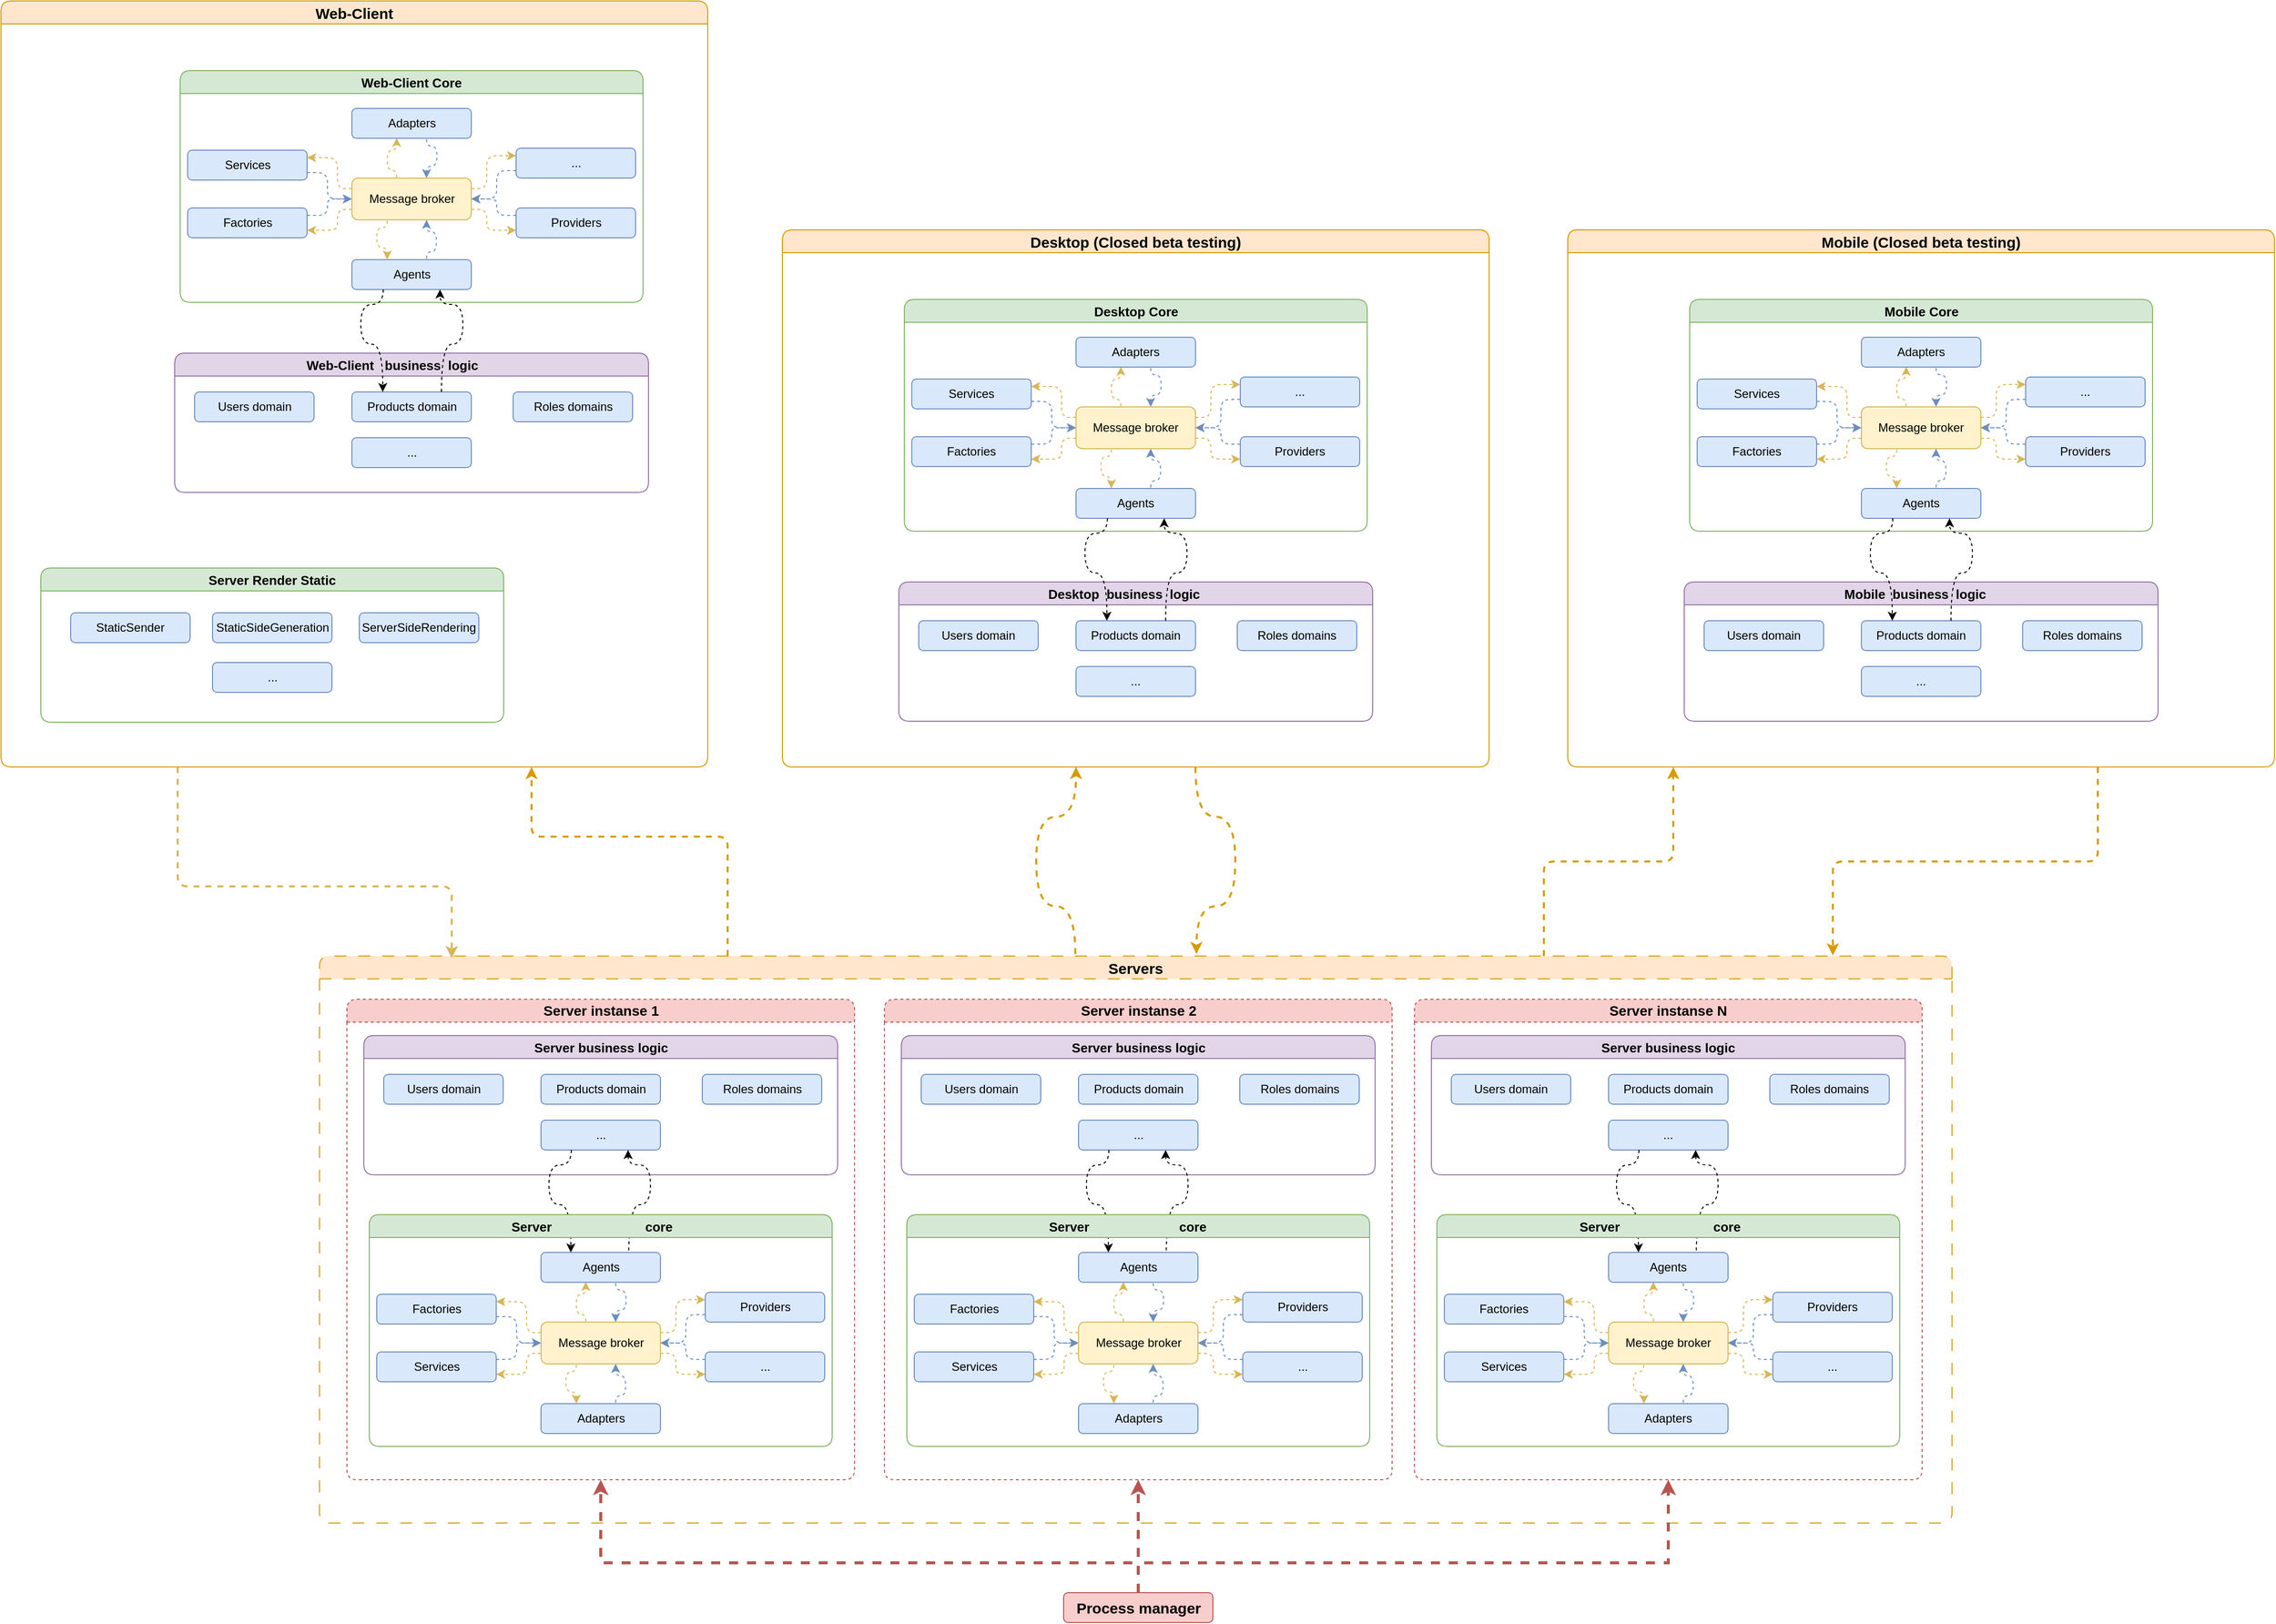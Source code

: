 <mxfile version="21.1.2" type="device">
  <diagram name="Страница 1" id="WySwYQ6IRQ0nUl2k52wL">
    <mxGraphModel dx="3353" dy="1768" grid="1" gridSize="10" guides="1" tooltips="1" connect="1" arrows="1" fold="1" page="1" pageScale="1" pageWidth="827" pageHeight="1169" math="0" shadow="0">
      <root>
        <mxCell id="0" />
        <mxCell id="1" parent="0" />
        <mxCell id="kPcJ_X5FztW-dE8kBmhP-567" style="edgeStyle=orthogonalEdgeStyle;rounded=1;orthogonalLoop=1;jettySize=auto;html=1;exitX=0.25;exitY=0;exitDx=0;exitDy=0;entryX=0.75;entryY=1;entryDx=0;entryDy=0;fillColor=#ffe6cc;strokeColor=#d79b00;strokeWidth=2;dashed=1;" edge="1" parent="1" source="kPcJ_X5FztW-dE8kBmhP-61" target="kPcJ_X5FztW-dE8kBmhP-425">
          <mxGeometry relative="1" as="geometry">
            <Array as="points">
              <mxPoint x="810" y="1500" />
              <mxPoint x="613" y="1500" />
              <mxPoint x="613" y="1430" />
            </Array>
          </mxGeometry>
        </mxCell>
        <mxCell id="kPcJ_X5FztW-dE8kBmhP-568" style="edgeStyle=orthogonalEdgeStyle;orthogonalLoop=1;jettySize=auto;html=1;curved=1;exitX=0.463;exitY=-0.003;exitDx=0;exitDy=0;exitPerimeter=0;strokeWidth=2;fillColor=#ffe6cc;strokeColor=#d79b00;dashed=1;" edge="1" parent="1" source="kPcJ_X5FztW-dE8kBmhP-61">
          <mxGeometry relative="1" as="geometry">
            <mxPoint x="1160" y="1430" as="targetPoint" />
            <Array as="points">
              <mxPoint x="1159" y="1570" />
              <mxPoint x="1120" y="1570" />
              <mxPoint x="1120" y="1480" />
              <mxPoint x="1160" y="1480" />
            </Array>
          </mxGeometry>
        </mxCell>
        <mxCell id="kPcJ_X5FztW-dE8kBmhP-61" value="&lt;font style=&quot;font-size: 15px;&quot;&gt;Servers&lt;/font&gt;" style="swimlane;whiteSpace=wrap;html=1;fillColor=#ffe6cc;strokeColor=#d79b00;dashed=1;rounded=1;dashPattern=12 12;" vertex="1" parent="1">
          <mxGeometry x="400" y="1620" width="1640" height="570" as="geometry" />
        </mxCell>
        <mxCell id="kPcJ_X5FztW-dE8kBmhP-277" value="&lt;font style=&quot;font-size: 14px;&quot;&gt;Server instanse 1&lt;/font&gt;" style="swimlane;whiteSpace=wrap;html=1;fillColor=#f8cecc;strokeColor=#b85450;rounded=1;fillStyle=auto;dashed=1;" vertex="1" parent="kPcJ_X5FztW-dE8kBmhP-61">
          <mxGeometry x="27.5" y="43.5" width="510" height="483" as="geometry" />
        </mxCell>
        <mxCell id="kPcJ_X5FztW-dE8kBmhP-12" value="&lt;font style=&quot;font-size: 13px;&quot;&gt;Server business logic&lt;/font&gt;" style="swimlane;whiteSpace=wrap;html=1;fillColor=#e1d5e7;strokeColor=#9673a6;rounded=1;" vertex="1" parent="kPcJ_X5FztW-dE8kBmhP-277">
          <mxGeometry x="17" y="36.5" width="476" height="140" as="geometry" />
        </mxCell>
        <mxCell id="kPcJ_X5FztW-dE8kBmhP-40" value="Users domain" style="rounded=1;whiteSpace=wrap;html=1;fillColor=#dae8fc;strokeColor=#6c8ebf;" vertex="1" parent="kPcJ_X5FztW-dE8kBmhP-12">
          <mxGeometry x="20" y="39" width="120" height="30" as="geometry" />
        </mxCell>
        <mxCell id="kPcJ_X5FztW-dE8kBmhP-43" value="Products domain" style="rounded=1;whiteSpace=wrap;html=1;fillColor=#dae8fc;strokeColor=#6c8ebf;" vertex="1" parent="kPcJ_X5FztW-dE8kBmhP-12">
          <mxGeometry x="178" y="39" width="120" height="30" as="geometry" />
        </mxCell>
        <mxCell id="kPcJ_X5FztW-dE8kBmhP-44" value="Roles domains" style="rounded=1;whiteSpace=wrap;html=1;fillColor=#dae8fc;strokeColor=#6c8ebf;" vertex="1" parent="kPcJ_X5FztW-dE8kBmhP-12">
          <mxGeometry x="340" y="39" width="120" height="30" as="geometry" />
        </mxCell>
        <mxCell id="kPcJ_X5FztW-dE8kBmhP-45" value="..." style="rounded=1;whiteSpace=wrap;html=1;fillColor=#dae8fc;strokeColor=#6c8ebf;" vertex="1" parent="kPcJ_X5FztW-dE8kBmhP-12">
          <mxGeometry x="178" y="85" width="120" height="30" as="geometry" />
        </mxCell>
        <mxCell id="kPcJ_X5FztW-dE8kBmhP-218" style="edgeStyle=orthogonalEdgeStyle;orthogonalLoop=1;jettySize=auto;html=1;entryX=0.25;entryY=0;entryDx=0;entryDy=0;curved=1;dashed=1;exitX=0.5;exitY=1;exitDx=0;exitDy=0;" edge="1" parent="kPcJ_X5FztW-dE8kBmhP-12" target="kPcJ_X5FztW-dE8kBmhP-109">
          <mxGeometry relative="1" as="geometry">
            <mxPoint x="208.5" y="115" as="sourcePoint" />
            <mxPoint x="208.5" y="190" as="targetPoint" />
            <Array as="points">
              <mxPoint x="209" y="130" />
              <mxPoint x="186" y="130" />
              <mxPoint x="186" y="170" />
              <mxPoint x="208" y="170" />
            </Array>
          </mxGeometry>
        </mxCell>
        <mxCell id="kPcJ_X5FztW-dE8kBmhP-219" style="edgeStyle=orthogonalEdgeStyle;orthogonalLoop=1;jettySize=auto;html=1;entryX=0.25;entryY=0;entryDx=0;entryDy=0;curved=1;dashed=1;exitX=0.5;exitY=1;exitDx=0;exitDy=0;" edge="1" parent="kPcJ_X5FztW-dE8kBmhP-12">
          <mxGeometry relative="1" as="geometry">
            <mxPoint x="266" y="228" as="sourcePoint" />
            <mxPoint x="265.5" y="115" as="targetPoint" />
            <Array as="points">
              <mxPoint x="266" y="170" />
              <mxPoint x="288" y="170" />
              <mxPoint x="288" y="130" />
              <mxPoint x="265" y="130" />
            </Array>
          </mxGeometry>
        </mxCell>
        <mxCell id="kPcJ_X5FztW-dE8kBmhP-102" value="&lt;font style=&quot;font-size: 13px;&quot;&gt;&amp;nbsp; &amp;nbsp; &amp;nbsp; &amp;nbsp; &amp;nbsp; &amp;nbsp; &amp;nbsp; &amp;nbsp; &amp;nbsp; &amp;nbsp; &amp;nbsp; &amp;nbsp; &amp;nbsp; &amp;nbsp; &amp;nbsp; &amp;nbsp; &amp;nbsp; &amp;nbsp; &amp;nbsp; &amp;nbsp;Server&amp;nbsp; &amp;nbsp; &amp;nbsp; &amp;nbsp; &amp;nbsp; &amp;nbsp; &amp;nbsp; &amp;nbsp; &amp;nbsp; &amp;nbsp; &amp;nbsp; &amp;nbsp; &amp;nbsp; core&amp;nbsp; &amp;nbsp; &amp;nbsp;&amp;nbsp;&lt;/font&gt;" style="swimlane;whiteSpace=wrap;html=1;fillColor=#d5e8d4;strokeColor=#82b366;rounded=1;align=left;" vertex="1" parent="kPcJ_X5FztW-dE8kBmhP-277">
          <mxGeometry x="22.5" y="216.5" width="465" height="233" as="geometry" />
        </mxCell>
        <mxCell id="kPcJ_X5FztW-dE8kBmhP-188" style="edgeStyle=orthogonalEdgeStyle;rounded=1;orthogonalLoop=1;jettySize=auto;html=1;entryX=1;entryY=0.75;entryDx=0;entryDy=0;exitX=0;exitY=0.75;exitDx=0;exitDy=0;fillColor=#fff2cc;strokeColor=#d6b656;dashed=1;" edge="1" parent="kPcJ_X5FztW-dE8kBmhP-102" source="kPcJ_X5FztW-dE8kBmhP-181" target="kPcJ_X5FztW-dE8kBmhP-103">
          <mxGeometry relative="1" as="geometry">
            <Array as="points">
              <mxPoint x="158" y="139" />
              <mxPoint x="158" y="161" />
            </Array>
          </mxGeometry>
        </mxCell>
        <mxCell id="kPcJ_X5FztW-dE8kBmhP-190" style="edgeStyle=orthogonalEdgeStyle;rounded=1;orthogonalLoop=1;jettySize=auto;html=1;exitX=1;exitY=0.25;exitDx=0;exitDy=0;entryX=0;entryY=0.5;entryDx=0;entryDy=0;fillColor=#dae8fc;strokeColor=#6c8ebf;dashed=1;" edge="1" parent="kPcJ_X5FztW-dE8kBmhP-102" source="kPcJ_X5FztW-dE8kBmhP-103" target="kPcJ_X5FztW-dE8kBmhP-181">
          <mxGeometry relative="1" as="geometry">
            <Array as="points">
              <mxPoint x="148" y="146" />
              <mxPoint x="148" y="129" />
            </Array>
          </mxGeometry>
        </mxCell>
        <mxCell id="kPcJ_X5FztW-dE8kBmhP-103" value="Services" style="rounded=1;whiteSpace=wrap;html=1;fillColor=#dae8fc;strokeColor=#6c8ebf;" vertex="1" parent="kPcJ_X5FztW-dE8kBmhP-102">
          <mxGeometry x="7.5" y="138" width="120" height="30" as="geometry" />
        </mxCell>
        <mxCell id="kPcJ_X5FztW-dE8kBmhP-191" style="edgeStyle=orthogonalEdgeStyle;rounded=1;orthogonalLoop=1;jettySize=auto;html=1;exitX=1;exitY=0.75;exitDx=0;exitDy=0;entryX=0;entryY=0.5;entryDx=0;entryDy=0;dashed=1;fillColor=#dae8fc;strokeColor=#6c8ebf;jumpStyle=none;" edge="1" parent="kPcJ_X5FztW-dE8kBmhP-102" source="kPcJ_X5FztW-dE8kBmhP-106" target="kPcJ_X5FztW-dE8kBmhP-181">
          <mxGeometry relative="1" as="geometry">
            <Array as="points">
              <mxPoint x="148" y="103" />
              <mxPoint x="148" y="129" />
            </Array>
          </mxGeometry>
        </mxCell>
        <mxCell id="kPcJ_X5FztW-dE8kBmhP-106" value="Factories" style="rounded=1;whiteSpace=wrap;html=1;fillColor=#dae8fc;strokeColor=#6c8ebf;" vertex="1" parent="kPcJ_X5FztW-dE8kBmhP-102">
          <mxGeometry x="7.5" y="80" width="120" height="30" as="geometry" />
        </mxCell>
        <mxCell id="kPcJ_X5FztW-dE8kBmhP-108" value="Providers" style="rounded=1;whiteSpace=wrap;html=1;fillColor=#dae8fc;strokeColor=#6c8ebf;" vertex="1" parent="kPcJ_X5FztW-dE8kBmhP-102">
          <mxGeometry x="337.5" y="78" width="120" height="30" as="geometry" />
        </mxCell>
        <mxCell id="kPcJ_X5FztW-dE8kBmhP-201" style="edgeStyle=orthogonalEdgeStyle;orthogonalLoop=1;jettySize=auto;html=1;entryX=0.375;entryY=0.987;entryDx=0;entryDy=0;entryPerimeter=0;exitX=0.375;exitY=-0.014;exitDx=0;exitDy=0;exitPerimeter=0;curved=1;fillColor=#fff2cc;strokeColor=#d6b656;dashed=1;" edge="1" parent="kPcJ_X5FztW-dE8kBmhP-102" source="kPcJ_X5FztW-dE8kBmhP-181" target="kPcJ_X5FztW-dE8kBmhP-109">
          <mxGeometry relative="1" as="geometry">
            <mxPoint x="217.5" y="70" as="targetPoint" />
            <Array as="points">
              <mxPoint x="218" y="100" />
              <mxPoint x="208" y="100" />
              <mxPoint x="208" y="80" />
              <mxPoint x="218" y="80" />
            </Array>
          </mxGeometry>
        </mxCell>
        <mxCell id="kPcJ_X5FztW-dE8kBmhP-109" value="Agents" style="rounded=1;whiteSpace=wrap;html=1;fillColor=#dae8fc;strokeColor=#6c8ebf;" vertex="1" parent="kPcJ_X5FztW-dE8kBmhP-102">
          <mxGeometry x="172.5" y="38" width="120" height="30" as="geometry" />
        </mxCell>
        <mxCell id="kPcJ_X5FztW-dE8kBmhP-112" value="Adapters" style="rounded=1;whiteSpace=wrap;html=1;fillColor=#dae8fc;strokeColor=#6c8ebf;" vertex="1" parent="kPcJ_X5FztW-dE8kBmhP-102">
          <mxGeometry x="172.5" y="190" width="120" height="30" as="geometry" />
        </mxCell>
        <mxCell id="kPcJ_X5FztW-dE8kBmhP-186" style="edgeStyle=orthogonalEdgeStyle;rounded=1;orthogonalLoop=1;jettySize=auto;html=1;exitX=0;exitY=0.25;exitDx=0;exitDy=0;entryX=1;entryY=0.25;entryDx=0;entryDy=0;dashed=1;fillColor=#fff2cc;strokeColor=#d6b656;" edge="1" parent="kPcJ_X5FztW-dE8kBmhP-102" source="kPcJ_X5FztW-dE8kBmhP-181" target="kPcJ_X5FztW-dE8kBmhP-106">
          <mxGeometry relative="1" as="geometry">
            <Array as="points">
              <mxPoint x="158" y="119" />
              <mxPoint x="158" y="88" />
            </Array>
          </mxGeometry>
        </mxCell>
        <mxCell id="kPcJ_X5FztW-dE8kBmhP-198" style="edgeStyle=orthogonalEdgeStyle;rounded=1;orthogonalLoop=1;jettySize=auto;html=1;exitX=1;exitY=0.75;exitDx=0;exitDy=0;entryX=0;entryY=0.75;entryDx=0;entryDy=0;fillColor=#fff2cc;strokeColor=#d6b656;dashed=1;" edge="1" parent="kPcJ_X5FztW-dE8kBmhP-102" source="kPcJ_X5FztW-dE8kBmhP-181" target="kPcJ_X5FztW-dE8kBmhP-197">
          <mxGeometry relative="1" as="geometry">
            <Array as="points">
              <mxPoint x="308" y="139" />
              <mxPoint x="308" y="161" />
            </Array>
          </mxGeometry>
        </mxCell>
        <mxCell id="kPcJ_X5FztW-dE8kBmhP-199" style="edgeStyle=orthogonalEdgeStyle;rounded=1;orthogonalLoop=1;jettySize=auto;html=1;dashed=1;fillColor=#dae8fc;strokeColor=#6c8ebf;exitX=0;exitY=0.25;exitDx=0;exitDy=0;" edge="1" parent="kPcJ_X5FztW-dE8kBmhP-102" source="kPcJ_X5FztW-dE8kBmhP-197" target="kPcJ_X5FztW-dE8kBmhP-181">
          <mxGeometry relative="1" as="geometry">
            <Array as="points">
              <mxPoint x="318" y="145" />
              <mxPoint x="318" y="129" />
            </Array>
          </mxGeometry>
        </mxCell>
        <mxCell id="kPcJ_X5FztW-dE8kBmhP-200" style="edgeStyle=orthogonalEdgeStyle;rounded=1;orthogonalLoop=1;jettySize=auto;html=1;exitX=1;exitY=0.25;exitDx=0;exitDy=0;entryX=0;entryY=0.25;entryDx=0;entryDy=0;fillColor=#fff2cc;strokeColor=#d6b656;dashed=1;" edge="1" parent="kPcJ_X5FztW-dE8kBmhP-102" source="kPcJ_X5FztW-dE8kBmhP-181" target="kPcJ_X5FztW-dE8kBmhP-108">
          <mxGeometry relative="1" as="geometry">
            <Array as="points">
              <mxPoint x="308" y="119" />
              <mxPoint x="308" y="85" />
            </Array>
          </mxGeometry>
        </mxCell>
        <mxCell id="kPcJ_X5FztW-dE8kBmhP-181" value="Message broker" style="rounded=1;whiteSpace=wrap;html=1;fillColor=#fff2cc;strokeColor=#d6b656;" vertex="1" parent="kPcJ_X5FztW-dE8kBmhP-102">
          <mxGeometry x="172.5" y="108" width="120" height="42" as="geometry" />
        </mxCell>
        <mxCell id="kPcJ_X5FztW-dE8kBmhP-195" style="edgeStyle=orthogonalEdgeStyle;rounded=1;orthogonalLoop=1;jettySize=auto;html=1;exitX=0;exitY=0.75;exitDx=0;exitDy=0;entryX=1;entryY=0.5;entryDx=0;entryDy=0;dashed=1;fillColor=#dae8fc;strokeColor=#6c8ebf;jumpStyle=none;" edge="1" parent="kPcJ_X5FztW-dE8kBmhP-102" source="kPcJ_X5FztW-dE8kBmhP-108" target="kPcJ_X5FztW-dE8kBmhP-181">
          <mxGeometry relative="1" as="geometry">
            <mxPoint x="337.5" y="105.015" as="sourcePoint" />
            <mxPoint x="292.5" y="131.015" as="targetPoint" />
            <Array as="points">
              <mxPoint x="318" y="101" />
              <mxPoint x="318" y="129" />
            </Array>
          </mxGeometry>
        </mxCell>
        <mxCell id="kPcJ_X5FztW-dE8kBmhP-197" value="..." style="rounded=1;whiteSpace=wrap;html=1;fillColor=#dae8fc;strokeColor=#6c8ebf;" vertex="1" parent="kPcJ_X5FztW-dE8kBmhP-102">
          <mxGeometry x="337.5" y="138" width="120" height="30" as="geometry" />
        </mxCell>
        <mxCell id="kPcJ_X5FztW-dE8kBmhP-205" style="edgeStyle=orthogonalEdgeStyle;orthogonalLoop=1;jettySize=auto;html=1;entryX=0.375;entryY=0.987;entryDx=0;entryDy=0;entryPerimeter=0;exitX=0.375;exitY=-0.014;exitDx=0;exitDy=0;exitPerimeter=0;curved=1;fillColor=#dae8fc;strokeColor=#6c8ebf;dashed=1;" edge="1" parent="kPcJ_X5FztW-dE8kBmhP-102">
          <mxGeometry relative="1" as="geometry">
            <mxPoint x="247.51" y="69.0" as="sourcePoint" />
            <mxPoint x="247.51" y="108.0" as="targetPoint" />
            <Array as="points">
              <mxPoint x="248.01" y="76.0" />
              <mxPoint x="258.01" y="76.0" />
              <mxPoint x="258.01" y="96.0" />
              <mxPoint x="248.01" y="96.0" />
            </Array>
          </mxGeometry>
        </mxCell>
        <mxCell id="kPcJ_X5FztW-dE8kBmhP-206" style="edgeStyle=orthogonalEdgeStyle;orthogonalLoop=1;jettySize=auto;html=1;entryX=0.375;entryY=0.987;entryDx=0;entryDy=0;entryPerimeter=0;exitX=0.375;exitY=-0.014;exitDx=0;exitDy=0;exitPerimeter=0;curved=1;fillColor=#dae8fc;strokeColor=#6c8ebf;dashed=1;" edge="1" parent="kPcJ_X5FztW-dE8kBmhP-102">
          <mxGeometry relative="1" as="geometry">
            <mxPoint x="247.5" y="189" as="sourcePoint" />
            <mxPoint x="247.5" y="150" as="targetPoint" />
            <Array as="points">
              <mxPoint x="247.5" y="182" />
              <mxPoint x="257.5" y="182" />
              <mxPoint x="257.5" y="162" />
              <mxPoint x="247.5" y="162" />
            </Array>
          </mxGeometry>
        </mxCell>
        <mxCell id="kPcJ_X5FztW-dE8kBmhP-207" style="edgeStyle=orthogonalEdgeStyle;orthogonalLoop=1;jettySize=auto;html=1;entryX=0.375;entryY=0.987;entryDx=0;entryDy=0;entryPerimeter=0;exitX=0.375;exitY=-0.014;exitDx=0;exitDy=0;exitPerimeter=0;curved=1;fillColor=#fff2cc;strokeColor=#d6b656;dashed=1;" edge="1" parent="kPcJ_X5FztW-dE8kBmhP-102">
          <mxGeometry relative="1" as="geometry">
            <mxPoint x="207.987" y="151.0" as="sourcePoint" />
            <mxPoint x="207.987" y="190.0" as="targetPoint" />
            <Array as="points">
              <mxPoint x="207.487" y="158.0" />
              <mxPoint x="197.487" y="158.0" />
              <mxPoint x="197.487" y="178.0" />
              <mxPoint x="207.487" y="178.0" />
            </Array>
          </mxGeometry>
        </mxCell>
        <mxCell id="kPcJ_X5FztW-dE8kBmhP-279" value="&lt;font style=&quot;font-size: 14px;&quot;&gt;Server instanse 2&lt;/font&gt;" style="swimlane;whiteSpace=wrap;html=1;fillColor=#f8cecc;strokeColor=#b85450;rounded=1;fillStyle=auto;dashed=1;" vertex="1" parent="kPcJ_X5FztW-dE8kBmhP-61">
          <mxGeometry x="567.5" y="43.5" width="510" height="483" as="geometry" />
        </mxCell>
        <mxCell id="kPcJ_X5FztW-dE8kBmhP-280" value="&lt;font style=&quot;font-size: 13px;&quot;&gt;Server business logic&lt;/font&gt;" style="swimlane;whiteSpace=wrap;html=1;fillColor=#e1d5e7;strokeColor=#9673a6;rounded=1;" vertex="1" parent="kPcJ_X5FztW-dE8kBmhP-279">
          <mxGeometry x="17" y="36.5" width="476" height="140" as="geometry" />
        </mxCell>
        <mxCell id="kPcJ_X5FztW-dE8kBmhP-281" value="Users domain" style="rounded=1;whiteSpace=wrap;html=1;fillColor=#dae8fc;strokeColor=#6c8ebf;" vertex="1" parent="kPcJ_X5FztW-dE8kBmhP-280">
          <mxGeometry x="20" y="39" width="120" height="30" as="geometry" />
        </mxCell>
        <mxCell id="kPcJ_X5FztW-dE8kBmhP-282" value="Products domain" style="rounded=1;whiteSpace=wrap;html=1;fillColor=#dae8fc;strokeColor=#6c8ebf;" vertex="1" parent="kPcJ_X5FztW-dE8kBmhP-280">
          <mxGeometry x="178" y="39" width="120" height="30" as="geometry" />
        </mxCell>
        <mxCell id="kPcJ_X5FztW-dE8kBmhP-283" value="Roles domains" style="rounded=1;whiteSpace=wrap;html=1;fillColor=#dae8fc;strokeColor=#6c8ebf;" vertex="1" parent="kPcJ_X5FztW-dE8kBmhP-280">
          <mxGeometry x="340" y="39" width="120" height="30" as="geometry" />
        </mxCell>
        <mxCell id="kPcJ_X5FztW-dE8kBmhP-284" value="..." style="rounded=1;whiteSpace=wrap;html=1;fillColor=#dae8fc;strokeColor=#6c8ebf;" vertex="1" parent="kPcJ_X5FztW-dE8kBmhP-280">
          <mxGeometry x="178" y="85" width="120" height="30" as="geometry" />
        </mxCell>
        <mxCell id="kPcJ_X5FztW-dE8kBmhP-285" style="edgeStyle=orthogonalEdgeStyle;orthogonalLoop=1;jettySize=auto;html=1;entryX=0.25;entryY=0;entryDx=0;entryDy=0;curved=1;dashed=1;exitX=0.5;exitY=1;exitDx=0;exitDy=0;" edge="1" parent="kPcJ_X5FztW-dE8kBmhP-280" target="kPcJ_X5FztW-dE8kBmhP-295">
          <mxGeometry relative="1" as="geometry">
            <mxPoint x="208.5" y="115" as="sourcePoint" />
            <mxPoint x="208.5" y="190" as="targetPoint" />
            <Array as="points">
              <mxPoint x="209" y="130" />
              <mxPoint x="186" y="130" />
              <mxPoint x="186" y="170" />
              <mxPoint x="208" y="170" />
            </Array>
          </mxGeometry>
        </mxCell>
        <mxCell id="kPcJ_X5FztW-dE8kBmhP-286" style="edgeStyle=orthogonalEdgeStyle;orthogonalLoop=1;jettySize=auto;html=1;entryX=0.25;entryY=0;entryDx=0;entryDy=0;curved=1;dashed=1;exitX=0.5;exitY=1;exitDx=0;exitDy=0;" edge="1" parent="kPcJ_X5FztW-dE8kBmhP-280">
          <mxGeometry relative="1" as="geometry">
            <mxPoint x="266" y="228" as="sourcePoint" />
            <mxPoint x="265.5" y="115" as="targetPoint" />
            <Array as="points">
              <mxPoint x="266" y="170" />
              <mxPoint x="288" y="170" />
              <mxPoint x="288" y="130" />
              <mxPoint x="265" y="130" />
            </Array>
          </mxGeometry>
        </mxCell>
        <mxCell id="kPcJ_X5FztW-dE8kBmhP-287" value="&lt;font style=&quot;font-size: 13px;&quot;&gt;&amp;nbsp; &amp;nbsp; &amp;nbsp; &amp;nbsp; &amp;nbsp; &amp;nbsp; &amp;nbsp; &amp;nbsp; &amp;nbsp; &amp;nbsp; &amp;nbsp; &amp;nbsp; &amp;nbsp; &amp;nbsp; &amp;nbsp; &amp;nbsp; &amp;nbsp; &amp;nbsp; &amp;nbsp; &amp;nbsp;Server&amp;nbsp; &amp;nbsp; &amp;nbsp; &amp;nbsp; &amp;nbsp; &amp;nbsp; &amp;nbsp; &amp;nbsp; &amp;nbsp; &amp;nbsp; &amp;nbsp; &amp;nbsp; &amp;nbsp;core&amp;nbsp; &amp;nbsp; &amp;nbsp;&amp;nbsp;&lt;/font&gt;" style="swimlane;whiteSpace=wrap;html=1;fillColor=#d5e8d4;strokeColor=#82b366;rounded=1;align=left;" vertex="1" parent="kPcJ_X5FztW-dE8kBmhP-279">
          <mxGeometry x="22.5" y="216.5" width="465" height="233" as="geometry" />
        </mxCell>
        <mxCell id="kPcJ_X5FztW-dE8kBmhP-288" style="edgeStyle=orthogonalEdgeStyle;rounded=1;orthogonalLoop=1;jettySize=auto;html=1;entryX=1;entryY=0.75;entryDx=0;entryDy=0;exitX=0;exitY=0.75;exitDx=0;exitDy=0;fillColor=#fff2cc;strokeColor=#d6b656;dashed=1;" edge="1" parent="kPcJ_X5FztW-dE8kBmhP-287" source="kPcJ_X5FztW-dE8kBmhP-301" target="kPcJ_X5FztW-dE8kBmhP-290">
          <mxGeometry relative="1" as="geometry">
            <Array as="points">
              <mxPoint x="158" y="139" />
              <mxPoint x="158" y="161" />
            </Array>
          </mxGeometry>
        </mxCell>
        <mxCell id="kPcJ_X5FztW-dE8kBmhP-289" style="edgeStyle=orthogonalEdgeStyle;rounded=1;orthogonalLoop=1;jettySize=auto;html=1;exitX=1;exitY=0.25;exitDx=0;exitDy=0;entryX=0;entryY=0.5;entryDx=0;entryDy=0;fillColor=#dae8fc;strokeColor=#6c8ebf;dashed=1;" edge="1" parent="kPcJ_X5FztW-dE8kBmhP-287" source="kPcJ_X5FztW-dE8kBmhP-290" target="kPcJ_X5FztW-dE8kBmhP-301">
          <mxGeometry relative="1" as="geometry">
            <Array as="points">
              <mxPoint x="148" y="146" />
              <mxPoint x="148" y="129" />
            </Array>
          </mxGeometry>
        </mxCell>
        <mxCell id="kPcJ_X5FztW-dE8kBmhP-290" value="Services" style="rounded=1;whiteSpace=wrap;html=1;fillColor=#dae8fc;strokeColor=#6c8ebf;" vertex="1" parent="kPcJ_X5FztW-dE8kBmhP-287">
          <mxGeometry x="7.5" y="138" width="120" height="30" as="geometry" />
        </mxCell>
        <mxCell id="kPcJ_X5FztW-dE8kBmhP-291" style="edgeStyle=orthogonalEdgeStyle;rounded=1;orthogonalLoop=1;jettySize=auto;html=1;exitX=1;exitY=0.75;exitDx=0;exitDy=0;entryX=0;entryY=0.5;entryDx=0;entryDy=0;dashed=1;fillColor=#dae8fc;strokeColor=#6c8ebf;jumpStyle=none;" edge="1" parent="kPcJ_X5FztW-dE8kBmhP-287" source="kPcJ_X5FztW-dE8kBmhP-292" target="kPcJ_X5FztW-dE8kBmhP-301">
          <mxGeometry relative="1" as="geometry">
            <Array as="points">
              <mxPoint x="148" y="103" />
              <mxPoint x="148" y="129" />
            </Array>
          </mxGeometry>
        </mxCell>
        <mxCell id="kPcJ_X5FztW-dE8kBmhP-292" value="Factories" style="rounded=1;whiteSpace=wrap;html=1;fillColor=#dae8fc;strokeColor=#6c8ebf;" vertex="1" parent="kPcJ_X5FztW-dE8kBmhP-287">
          <mxGeometry x="7.5" y="80" width="120" height="30" as="geometry" />
        </mxCell>
        <mxCell id="kPcJ_X5FztW-dE8kBmhP-293" value="Providers" style="rounded=1;whiteSpace=wrap;html=1;fillColor=#dae8fc;strokeColor=#6c8ebf;" vertex="1" parent="kPcJ_X5FztW-dE8kBmhP-287">
          <mxGeometry x="337.5" y="78" width="120" height="30" as="geometry" />
        </mxCell>
        <mxCell id="kPcJ_X5FztW-dE8kBmhP-294" style="edgeStyle=orthogonalEdgeStyle;orthogonalLoop=1;jettySize=auto;html=1;entryX=0.375;entryY=0.987;entryDx=0;entryDy=0;entryPerimeter=0;exitX=0.375;exitY=-0.014;exitDx=0;exitDy=0;exitPerimeter=0;curved=1;fillColor=#fff2cc;strokeColor=#d6b656;dashed=1;" edge="1" parent="kPcJ_X5FztW-dE8kBmhP-287" source="kPcJ_X5FztW-dE8kBmhP-301" target="kPcJ_X5FztW-dE8kBmhP-295">
          <mxGeometry relative="1" as="geometry">
            <mxPoint x="217.5" y="70" as="targetPoint" />
            <Array as="points">
              <mxPoint x="218" y="100" />
              <mxPoint x="208" y="100" />
              <mxPoint x="208" y="80" />
              <mxPoint x="218" y="80" />
            </Array>
          </mxGeometry>
        </mxCell>
        <mxCell id="kPcJ_X5FztW-dE8kBmhP-295" value="Agents" style="rounded=1;whiteSpace=wrap;html=1;fillColor=#dae8fc;strokeColor=#6c8ebf;" vertex="1" parent="kPcJ_X5FztW-dE8kBmhP-287">
          <mxGeometry x="172.5" y="38" width="120" height="30" as="geometry" />
        </mxCell>
        <mxCell id="kPcJ_X5FztW-dE8kBmhP-296" value="Adapters" style="rounded=1;whiteSpace=wrap;html=1;fillColor=#dae8fc;strokeColor=#6c8ebf;" vertex="1" parent="kPcJ_X5FztW-dE8kBmhP-287">
          <mxGeometry x="172.5" y="190" width="120" height="30" as="geometry" />
        </mxCell>
        <mxCell id="kPcJ_X5FztW-dE8kBmhP-297" style="edgeStyle=orthogonalEdgeStyle;rounded=1;orthogonalLoop=1;jettySize=auto;html=1;exitX=0;exitY=0.25;exitDx=0;exitDy=0;entryX=1;entryY=0.25;entryDx=0;entryDy=0;dashed=1;fillColor=#fff2cc;strokeColor=#d6b656;" edge="1" parent="kPcJ_X5FztW-dE8kBmhP-287" source="kPcJ_X5FztW-dE8kBmhP-301" target="kPcJ_X5FztW-dE8kBmhP-292">
          <mxGeometry relative="1" as="geometry">
            <Array as="points">
              <mxPoint x="158" y="119" />
              <mxPoint x="158" y="88" />
            </Array>
          </mxGeometry>
        </mxCell>
        <mxCell id="kPcJ_X5FztW-dE8kBmhP-298" style="edgeStyle=orthogonalEdgeStyle;rounded=1;orthogonalLoop=1;jettySize=auto;html=1;exitX=1;exitY=0.75;exitDx=0;exitDy=0;entryX=0;entryY=0.75;entryDx=0;entryDy=0;fillColor=#fff2cc;strokeColor=#d6b656;dashed=1;" edge="1" parent="kPcJ_X5FztW-dE8kBmhP-287" source="kPcJ_X5FztW-dE8kBmhP-301" target="kPcJ_X5FztW-dE8kBmhP-303">
          <mxGeometry relative="1" as="geometry">
            <Array as="points">
              <mxPoint x="308" y="139" />
              <mxPoint x="308" y="161" />
            </Array>
          </mxGeometry>
        </mxCell>
        <mxCell id="kPcJ_X5FztW-dE8kBmhP-299" style="edgeStyle=orthogonalEdgeStyle;rounded=1;orthogonalLoop=1;jettySize=auto;html=1;dashed=1;fillColor=#dae8fc;strokeColor=#6c8ebf;exitX=0;exitY=0.25;exitDx=0;exitDy=0;" edge="1" parent="kPcJ_X5FztW-dE8kBmhP-287" source="kPcJ_X5FztW-dE8kBmhP-303" target="kPcJ_X5FztW-dE8kBmhP-301">
          <mxGeometry relative="1" as="geometry">
            <Array as="points">
              <mxPoint x="318" y="145" />
              <mxPoint x="318" y="129" />
            </Array>
          </mxGeometry>
        </mxCell>
        <mxCell id="kPcJ_X5FztW-dE8kBmhP-300" style="edgeStyle=orthogonalEdgeStyle;rounded=1;orthogonalLoop=1;jettySize=auto;html=1;exitX=1;exitY=0.25;exitDx=0;exitDy=0;entryX=0;entryY=0.25;entryDx=0;entryDy=0;fillColor=#fff2cc;strokeColor=#d6b656;dashed=1;" edge="1" parent="kPcJ_X5FztW-dE8kBmhP-287" source="kPcJ_X5FztW-dE8kBmhP-301" target="kPcJ_X5FztW-dE8kBmhP-293">
          <mxGeometry relative="1" as="geometry">
            <Array as="points">
              <mxPoint x="308" y="119" />
              <mxPoint x="308" y="85" />
            </Array>
          </mxGeometry>
        </mxCell>
        <mxCell id="kPcJ_X5FztW-dE8kBmhP-301" value="Message broker" style="rounded=1;whiteSpace=wrap;html=1;fillColor=#fff2cc;strokeColor=#d6b656;" vertex="1" parent="kPcJ_X5FztW-dE8kBmhP-287">
          <mxGeometry x="172.5" y="108" width="120" height="42" as="geometry" />
        </mxCell>
        <mxCell id="kPcJ_X5FztW-dE8kBmhP-302" style="edgeStyle=orthogonalEdgeStyle;rounded=1;orthogonalLoop=1;jettySize=auto;html=1;exitX=0;exitY=0.75;exitDx=0;exitDy=0;entryX=1;entryY=0.5;entryDx=0;entryDy=0;dashed=1;fillColor=#dae8fc;strokeColor=#6c8ebf;jumpStyle=none;" edge="1" parent="kPcJ_X5FztW-dE8kBmhP-287" source="kPcJ_X5FztW-dE8kBmhP-293" target="kPcJ_X5FztW-dE8kBmhP-301">
          <mxGeometry relative="1" as="geometry">
            <mxPoint x="337.5" y="105.015" as="sourcePoint" />
            <mxPoint x="292.5" y="131.015" as="targetPoint" />
            <Array as="points">
              <mxPoint x="318" y="101" />
              <mxPoint x="318" y="129" />
            </Array>
          </mxGeometry>
        </mxCell>
        <mxCell id="kPcJ_X5FztW-dE8kBmhP-303" value="..." style="rounded=1;whiteSpace=wrap;html=1;fillColor=#dae8fc;strokeColor=#6c8ebf;" vertex="1" parent="kPcJ_X5FztW-dE8kBmhP-287">
          <mxGeometry x="337.5" y="138" width="120" height="30" as="geometry" />
        </mxCell>
        <mxCell id="kPcJ_X5FztW-dE8kBmhP-304" style="edgeStyle=orthogonalEdgeStyle;orthogonalLoop=1;jettySize=auto;html=1;entryX=0.375;entryY=0.987;entryDx=0;entryDy=0;entryPerimeter=0;exitX=0.375;exitY=-0.014;exitDx=0;exitDy=0;exitPerimeter=0;curved=1;fillColor=#dae8fc;strokeColor=#6c8ebf;dashed=1;" edge="1" parent="kPcJ_X5FztW-dE8kBmhP-287">
          <mxGeometry relative="1" as="geometry">
            <mxPoint x="247.51" y="69.0" as="sourcePoint" />
            <mxPoint x="247.51" y="108.0" as="targetPoint" />
            <Array as="points">
              <mxPoint x="248.01" y="76.0" />
              <mxPoint x="258.01" y="76.0" />
              <mxPoint x="258.01" y="96.0" />
              <mxPoint x="248.01" y="96.0" />
            </Array>
          </mxGeometry>
        </mxCell>
        <mxCell id="kPcJ_X5FztW-dE8kBmhP-305" style="edgeStyle=orthogonalEdgeStyle;orthogonalLoop=1;jettySize=auto;html=1;entryX=0.375;entryY=0.987;entryDx=0;entryDy=0;entryPerimeter=0;exitX=0.375;exitY=-0.014;exitDx=0;exitDy=0;exitPerimeter=0;curved=1;fillColor=#dae8fc;strokeColor=#6c8ebf;dashed=1;" edge="1" parent="kPcJ_X5FztW-dE8kBmhP-287">
          <mxGeometry relative="1" as="geometry">
            <mxPoint x="247.5" y="189" as="sourcePoint" />
            <mxPoint x="247.5" y="150" as="targetPoint" />
            <Array as="points">
              <mxPoint x="247.5" y="182" />
              <mxPoint x="257.5" y="182" />
              <mxPoint x="257.5" y="162" />
              <mxPoint x="247.5" y="162" />
            </Array>
          </mxGeometry>
        </mxCell>
        <mxCell id="kPcJ_X5FztW-dE8kBmhP-306" style="edgeStyle=orthogonalEdgeStyle;orthogonalLoop=1;jettySize=auto;html=1;entryX=0.375;entryY=0.987;entryDx=0;entryDy=0;entryPerimeter=0;exitX=0.375;exitY=-0.014;exitDx=0;exitDy=0;exitPerimeter=0;curved=1;fillColor=#fff2cc;strokeColor=#d6b656;dashed=1;" edge="1" parent="kPcJ_X5FztW-dE8kBmhP-287">
          <mxGeometry relative="1" as="geometry">
            <mxPoint x="207.987" y="151.0" as="sourcePoint" />
            <mxPoint x="207.987" y="190.0" as="targetPoint" />
            <Array as="points">
              <mxPoint x="207.487" y="158.0" />
              <mxPoint x="197.487" y="158.0" />
              <mxPoint x="197.487" y="178.0" />
              <mxPoint x="207.487" y="178.0" />
            </Array>
          </mxGeometry>
        </mxCell>
        <mxCell id="kPcJ_X5FztW-dE8kBmhP-307" value="&lt;font style=&quot;font-size: 14px;&quot;&gt;Server instanse N&lt;/font&gt;" style="swimlane;whiteSpace=wrap;html=1;fillColor=#f8cecc;strokeColor=#b85450;rounded=1;fillStyle=auto;dashed=1;" vertex="1" parent="kPcJ_X5FztW-dE8kBmhP-61">
          <mxGeometry x="1100" y="43.5" width="510" height="483" as="geometry" />
        </mxCell>
        <mxCell id="kPcJ_X5FztW-dE8kBmhP-308" value="&lt;font style=&quot;font-size: 13px;&quot;&gt;Server business logic&lt;/font&gt;" style="swimlane;whiteSpace=wrap;html=1;fillColor=#e1d5e7;strokeColor=#9673a6;rounded=1;" vertex="1" parent="kPcJ_X5FztW-dE8kBmhP-307">
          <mxGeometry x="17" y="36.5" width="476" height="140" as="geometry" />
        </mxCell>
        <mxCell id="kPcJ_X5FztW-dE8kBmhP-309" value="Users domain" style="rounded=1;whiteSpace=wrap;html=1;fillColor=#dae8fc;strokeColor=#6c8ebf;" vertex="1" parent="kPcJ_X5FztW-dE8kBmhP-308">
          <mxGeometry x="20" y="39" width="120" height="30" as="geometry" />
        </mxCell>
        <mxCell id="kPcJ_X5FztW-dE8kBmhP-310" value="Products domain" style="rounded=1;whiteSpace=wrap;html=1;fillColor=#dae8fc;strokeColor=#6c8ebf;" vertex="1" parent="kPcJ_X5FztW-dE8kBmhP-308">
          <mxGeometry x="178" y="39" width="120" height="30" as="geometry" />
        </mxCell>
        <mxCell id="kPcJ_X5FztW-dE8kBmhP-311" value="Roles domains" style="rounded=1;whiteSpace=wrap;html=1;fillColor=#dae8fc;strokeColor=#6c8ebf;" vertex="1" parent="kPcJ_X5FztW-dE8kBmhP-308">
          <mxGeometry x="340" y="39" width="120" height="30" as="geometry" />
        </mxCell>
        <mxCell id="kPcJ_X5FztW-dE8kBmhP-312" value="..." style="rounded=1;whiteSpace=wrap;html=1;fillColor=#dae8fc;strokeColor=#6c8ebf;" vertex="1" parent="kPcJ_X5FztW-dE8kBmhP-308">
          <mxGeometry x="178" y="85" width="120" height="30" as="geometry" />
        </mxCell>
        <mxCell id="kPcJ_X5FztW-dE8kBmhP-313" style="edgeStyle=orthogonalEdgeStyle;orthogonalLoop=1;jettySize=auto;html=1;entryX=0.25;entryY=0;entryDx=0;entryDy=0;curved=1;dashed=1;exitX=0.5;exitY=1;exitDx=0;exitDy=0;" edge="1" parent="kPcJ_X5FztW-dE8kBmhP-308" target="kPcJ_X5FztW-dE8kBmhP-323">
          <mxGeometry relative="1" as="geometry">
            <mxPoint x="208.5" y="115" as="sourcePoint" />
            <mxPoint x="208.5" y="190" as="targetPoint" />
            <Array as="points">
              <mxPoint x="209" y="130" />
              <mxPoint x="186" y="130" />
              <mxPoint x="186" y="170" />
              <mxPoint x="208" y="170" />
            </Array>
          </mxGeometry>
        </mxCell>
        <mxCell id="kPcJ_X5FztW-dE8kBmhP-314" style="edgeStyle=orthogonalEdgeStyle;orthogonalLoop=1;jettySize=auto;html=1;entryX=0.25;entryY=0;entryDx=0;entryDy=0;curved=1;dashed=1;exitX=0.5;exitY=1;exitDx=0;exitDy=0;" edge="1" parent="kPcJ_X5FztW-dE8kBmhP-308">
          <mxGeometry relative="1" as="geometry">
            <mxPoint x="266" y="228" as="sourcePoint" />
            <mxPoint x="265.5" y="115" as="targetPoint" />
            <Array as="points">
              <mxPoint x="266" y="170" />
              <mxPoint x="288" y="170" />
              <mxPoint x="288" y="130" />
              <mxPoint x="265" y="130" />
            </Array>
          </mxGeometry>
        </mxCell>
        <mxCell id="kPcJ_X5FztW-dE8kBmhP-315" value="&lt;font style=&quot;font-size: 13px;&quot;&gt;&amp;nbsp; &amp;nbsp; &amp;nbsp; &amp;nbsp; &amp;nbsp; &amp;nbsp; &amp;nbsp; &amp;nbsp; &amp;nbsp; &amp;nbsp; &amp;nbsp; &amp;nbsp; &amp;nbsp; &amp;nbsp; &amp;nbsp; &amp;nbsp; &amp;nbsp; &amp;nbsp; &amp;nbsp; &amp;nbsp;Server&amp;nbsp; &amp;nbsp; &amp;nbsp; &amp;nbsp; &amp;nbsp; &amp;nbsp; &amp;nbsp; &amp;nbsp; &amp;nbsp; &amp;nbsp; &amp;nbsp; &amp;nbsp; &amp;nbsp; core&amp;nbsp; &amp;nbsp; &amp;nbsp;&amp;nbsp;&lt;/font&gt;" style="swimlane;whiteSpace=wrap;html=1;fillColor=#d5e8d4;strokeColor=#82b366;rounded=1;align=left;" vertex="1" parent="kPcJ_X5FztW-dE8kBmhP-307">
          <mxGeometry x="22.5" y="216.5" width="465" height="233" as="geometry" />
        </mxCell>
        <mxCell id="kPcJ_X5FztW-dE8kBmhP-316" style="edgeStyle=orthogonalEdgeStyle;rounded=1;orthogonalLoop=1;jettySize=auto;html=1;entryX=1;entryY=0.75;entryDx=0;entryDy=0;exitX=0;exitY=0.75;exitDx=0;exitDy=0;fillColor=#fff2cc;strokeColor=#d6b656;dashed=1;" edge="1" parent="kPcJ_X5FztW-dE8kBmhP-315" source="kPcJ_X5FztW-dE8kBmhP-329" target="kPcJ_X5FztW-dE8kBmhP-318">
          <mxGeometry relative="1" as="geometry">
            <Array as="points">
              <mxPoint x="158" y="139" />
              <mxPoint x="158" y="161" />
            </Array>
          </mxGeometry>
        </mxCell>
        <mxCell id="kPcJ_X5FztW-dE8kBmhP-317" style="edgeStyle=orthogonalEdgeStyle;rounded=1;orthogonalLoop=1;jettySize=auto;html=1;exitX=1;exitY=0.25;exitDx=0;exitDy=0;entryX=0;entryY=0.5;entryDx=0;entryDy=0;fillColor=#dae8fc;strokeColor=#6c8ebf;dashed=1;" edge="1" parent="kPcJ_X5FztW-dE8kBmhP-315" source="kPcJ_X5FztW-dE8kBmhP-318" target="kPcJ_X5FztW-dE8kBmhP-329">
          <mxGeometry relative="1" as="geometry">
            <Array as="points">
              <mxPoint x="148" y="146" />
              <mxPoint x="148" y="129" />
            </Array>
          </mxGeometry>
        </mxCell>
        <mxCell id="kPcJ_X5FztW-dE8kBmhP-318" value="Services" style="rounded=1;whiteSpace=wrap;html=1;fillColor=#dae8fc;strokeColor=#6c8ebf;" vertex="1" parent="kPcJ_X5FztW-dE8kBmhP-315">
          <mxGeometry x="7.5" y="138" width="120" height="30" as="geometry" />
        </mxCell>
        <mxCell id="kPcJ_X5FztW-dE8kBmhP-319" style="edgeStyle=orthogonalEdgeStyle;rounded=1;orthogonalLoop=1;jettySize=auto;html=1;exitX=1;exitY=0.75;exitDx=0;exitDy=0;entryX=0;entryY=0.5;entryDx=0;entryDy=0;dashed=1;fillColor=#dae8fc;strokeColor=#6c8ebf;jumpStyle=none;" edge="1" parent="kPcJ_X5FztW-dE8kBmhP-315" source="kPcJ_X5FztW-dE8kBmhP-320" target="kPcJ_X5FztW-dE8kBmhP-329">
          <mxGeometry relative="1" as="geometry">
            <Array as="points">
              <mxPoint x="148" y="103" />
              <mxPoint x="148" y="129" />
            </Array>
          </mxGeometry>
        </mxCell>
        <mxCell id="kPcJ_X5FztW-dE8kBmhP-320" value="Factories" style="rounded=1;whiteSpace=wrap;html=1;fillColor=#dae8fc;strokeColor=#6c8ebf;" vertex="1" parent="kPcJ_X5FztW-dE8kBmhP-315">
          <mxGeometry x="7.5" y="80" width="120" height="30" as="geometry" />
        </mxCell>
        <mxCell id="kPcJ_X5FztW-dE8kBmhP-321" value="Providers" style="rounded=1;whiteSpace=wrap;html=1;fillColor=#dae8fc;strokeColor=#6c8ebf;" vertex="1" parent="kPcJ_X5FztW-dE8kBmhP-315">
          <mxGeometry x="337.5" y="78" width="120" height="30" as="geometry" />
        </mxCell>
        <mxCell id="kPcJ_X5FztW-dE8kBmhP-322" style="edgeStyle=orthogonalEdgeStyle;orthogonalLoop=1;jettySize=auto;html=1;entryX=0.375;entryY=0.987;entryDx=0;entryDy=0;entryPerimeter=0;exitX=0.375;exitY=-0.014;exitDx=0;exitDy=0;exitPerimeter=0;curved=1;fillColor=#fff2cc;strokeColor=#d6b656;dashed=1;" edge="1" parent="kPcJ_X5FztW-dE8kBmhP-315" source="kPcJ_X5FztW-dE8kBmhP-329" target="kPcJ_X5FztW-dE8kBmhP-323">
          <mxGeometry relative="1" as="geometry">
            <mxPoint x="217.5" y="70" as="targetPoint" />
            <Array as="points">
              <mxPoint x="218" y="100" />
              <mxPoint x="208" y="100" />
              <mxPoint x="208" y="80" />
              <mxPoint x="218" y="80" />
            </Array>
          </mxGeometry>
        </mxCell>
        <mxCell id="kPcJ_X5FztW-dE8kBmhP-323" value="Agents" style="rounded=1;whiteSpace=wrap;html=1;fillColor=#dae8fc;strokeColor=#6c8ebf;" vertex="1" parent="kPcJ_X5FztW-dE8kBmhP-315">
          <mxGeometry x="172.5" y="38" width="120" height="30" as="geometry" />
        </mxCell>
        <mxCell id="kPcJ_X5FztW-dE8kBmhP-324" value="Adapters" style="rounded=1;whiteSpace=wrap;html=1;fillColor=#dae8fc;strokeColor=#6c8ebf;" vertex="1" parent="kPcJ_X5FztW-dE8kBmhP-315">
          <mxGeometry x="172.5" y="190" width="120" height="30" as="geometry" />
        </mxCell>
        <mxCell id="kPcJ_X5FztW-dE8kBmhP-325" style="edgeStyle=orthogonalEdgeStyle;rounded=1;orthogonalLoop=1;jettySize=auto;html=1;exitX=0;exitY=0.25;exitDx=0;exitDy=0;entryX=1;entryY=0.25;entryDx=0;entryDy=0;dashed=1;fillColor=#fff2cc;strokeColor=#d6b656;" edge="1" parent="kPcJ_X5FztW-dE8kBmhP-315" source="kPcJ_X5FztW-dE8kBmhP-329" target="kPcJ_X5FztW-dE8kBmhP-320">
          <mxGeometry relative="1" as="geometry">
            <Array as="points">
              <mxPoint x="158" y="119" />
              <mxPoint x="158" y="88" />
            </Array>
          </mxGeometry>
        </mxCell>
        <mxCell id="kPcJ_X5FztW-dE8kBmhP-326" style="edgeStyle=orthogonalEdgeStyle;rounded=1;orthogonalLoop=1;jettySize=auto;html=1;exitX=1;exitY=0.75;exitDx=0;exitDy=0;entryX=0;entryY=0.75;entryDx=0;entryDy=0;fillColor=#fff2cc;strokeColor=#d6b656;dashed=1;" edge="1" parent="kPcJ_X5FztW-dE8kBmhP-315" source="kPcJ_X5FztW-dE8kBmhP-329" target="kPcJ_X5FztW-dE8kBmhP-331">
          <mxGeometry relative="1" as="geometry">
            <Array as="points">
              <mxPoint x="308" y="139" />
              <mxPoint x="308" y="161" />
            </Array>
          </mxGeometry>
        </mxCell>
        <mxCell id="kPcJ_X5FztW-dE8kBmhP-327" style="edgeStyle=orthogonalEdgeStyle;rounded=1;orthogonalLoop=1;jettySize=auto;html=1;dashed=1;fillColor=#dae8fc;strokeColor=#6c8ebf;exitX=0;exitY=0.25;exitDx=0;exitDy=0;" edge="1" parent="kPcJ_X5FztW-dE8kBmhP-315" source="kPcJ_X5FztW-dE8kBmhP-331" target="kPcJ_X5FztW-dE8kBmhP-329">
          <mxGeometry relative="1" as="geometry">
            <Array as="points">
              <mxPoint x="318" y="145" />
              <mxPoint x="318" y="129" />
            </Array>
          </mxGeometry>
        </mxCell>
        <mxCell id="kPcJ_X5FztW-dE8kBmhP-328" style="edgeStyle=orthogonalEdgeStyle;rounded=1;orthogonalLoop=1;jettySize=auto;html=1;exitX=1;exitY=0.25;exitDx=0;exitDy=0;entryX=0;entryY=0.25;entryDx=0;entryDy=0;fillColor=#fff2cc;strokeColor=#d6b656;dashed=1;" edge="1" parent="kPcJ_X5FztW-dE8kBmhP-315" source="kPcJ_X5FztW-dE8kBmhP-329" target="kPcJ_X5FztW-dE8kBmhP-321">
          <mxGeometry relative="1" as="geometry">
            <Array as="points">
              <mxPoint x="308" y="119" />
              <mxPoint x="308" y="85" />
            </Array>
          </mxGeometry>
        </mxCell>
        <mxCell id="kPcJ_X5FztW-dE8kBmhP-329" value="Message broker" style="rounded=1;whiteSpace=wrap;html=1;fillColor=#fff2cc;strokeColor=#d6b656;" vertex="1" parent="kPcJ_X5FztW-dE8kBmhP-315">
          <mxGeometry x="172.5" y="108" width="120" height="42" as="geometry" />
        </mxCell>
        <mxCell id="kPcJ_X5FztW-dE8kBmhP-330" style="edgeStyle=orthogonalEdgeStyle;rounded=1;orthogonalLoop=1;jettySize=auto;html=1;exitX=0;exitY=0.75;exitDx=0;exitDy=0;entryX=1;entryY=0.5;entryDx=0;entryDy=0;dashed=1;fillColor=#dae8fc;strokeColor=#6c8ebf;jumpStyle=none;" edge="1" parent="kPcJ_X5FztW-dE8kBmhP-315" source="kPcJ_X5FztW-dE8kBmhP-321" target="kPcJ_X5FztW-dE8kBmhP-329">
          <mxGeometry relative="1" as="geometry">
            <mxPoint x="337.5" y="105.015" as="sourcePoint" />
            <mxPoint x="292.5" y="131.015" as="targetPoint" />
            <Array as="points">
              <mxPoint x="318" y="101" />
              <mxPoint x="318" y="129" />
            </Array>
          </mxGeometry>
        </mxCell>
        <mxCell id="kPcJ_X5FztW-dE8kBmhP-331" value="..." style="rounded=1;whiteSpace=wrap;html=1;fillColor=#dae8fc;strokeColor=#6c8ebf;" vertex="1" parent="kPcJ_X5FztW-dE8kBmhP-315">
          <mxGeometry x="337.5" y="138" width="120" height="30" as="geometry" />
        </mxCell>
        <mxCell id="kPcJ_X5FztW-dE8kBmhP-332" style="edgeStyle=orthogonalEdgeStyle;orthogonalLoop=1;jettySize=auto;html=1;entryX=0.375;entryY=0.987;entryDx=0;entryDy=0;entryPerimeter=0;exitX=0.375;exitY=-0.014;exitDx=0;exitDy=0;exitPerimeter=0;curved=1;fillColor=#dae8fc;strokeColor=#6c8ebf;dashed=1;" edge="1" parent="kPcJ_X5FztW-dE8kBmhP-315">
          <mxGeometry relative="1" as="geometry">
            <mxPoint x="247.51" y="69.0" as="sourcePoint" />
            <mxPoint x="247.51" y="108.0" as="targetPoint" />
            <Array as="points">
              <mxPoint x="248.01" y="76.0" />
              <mxPoint x="258.01" y="76.0" />
              <mxPoint x="258.01" y="96.0" />
              <mxPoint x="248.01" y="96.0" />
            </Array>
          </mxGeometry>
        </mxCell>
        <mxCell id="kPcJ_X5FztW-dE8kBmhP-333" style="edgeStyle=orthogonalEdgeStyle;orthogonalLoop=1;jettySize=auto;html=1;entryX=0.375;entryY=0.987;entryDx=0;entryDy=0;entryPerimeter=0;exitX=0.375;exitY=-0.014;exitDx=0;exitDy=0;exitPerimeter=0;curved=1;fillColor=#dae8fc;strokeColor=#6c8ebf;dashed=1;" edge="1" parent="kPcJ_X5FztW-dE8kBmhP-315">
          <mxGeometry relative="1" as="geometry">
            <mxPoint x="247.5" y="189" as="sourcePoint" />
            <mxPoint x="247.5" y="150" as="targetPoint" />
            <Array as="points">
              <mxPoint x="247.5" y="182" />
              <mxPoint x="257.5" y="182" />
              <mxPoint x="257.5" y="162" />
              <mxPoint x="247.5" y="162" />
            </Array>
          </mxGeometry>
        </mxCell>
        <mxCell id="kPcJ_X5FztW-dE8kBmhP-334" style="edgeStyle=orthogonalEdgeStyle;orthogonalLoop=1;jettySize=auto;html=1;entryX=0.375;entryY=0.987;entryDx=0;entryDy=0;entryPerimeter=0;exitX=0.375;exitY=-0.014;exitDx=0;exitDy=0;exitPerimeter=0;curved=1;fillColor=#fff2cc;strokeColor=#d6b656;dashed=1;" edge="1" parent="kPcJ_X5FztW-dE8kBmhP-315">
          <mxGeometry relative="1" as="geometry">
            <mxPoint x="207.987" y="151.0" as="sourcePoint" />
            <mxPoint x="207.987" y="190.0" as="targetPoint" />
            <Array as="points">
              <mxPoint x="207.487" y="158.0" />
              <mxPoint x="197.487" y="158.0" />
              <mxPoint x="197.487" y="178.0" />
              <mxPoint x="207.487" y="178.0" />
            </Array>
          </mxGeometry>
        </mxCell>
        <mxCell id="kPcJ_X5FztW-dE8kBmhP-177" style="edgeStyle=orthogonalEdgeStyle;rounded=0;orthogonalLoop=1;jettySize=auto;html=1;entryX=0.5;entryY=1;entryDx=0;entryDy=0;exitX=0.5;exitY=1;exitDx=0;exitDy=0;fillColor=#f8cecc;strokeColor=#b85450;strokeWidth=3;dashed=1;" edge="1" parent="1" source="kPcJ_X5FztW-dE8kBmhP-176" target="kPcJ_X5FztW-dE8kBmhP-307">
          <mxGeometry relative="1" as="geometry">
            <mxPoint x="1745.0" y="2152" as="targetPoint" />
            <Array as="points">
              <mxPoint x="1223" y="2230" />
              <mxPoint x="1755" y="2230" />
            </Array>
          </mxGeometry>
        </mxCell>
        <mxCell id="kPcJ_X5FztW-dE8kBmhP-178" style="edgeStyle=orthogonalEdgeStyle;rounded=0;orthogonalLoop=1;jettySize=auto;html=1;fillColor=#f8cecc;strokeColor=#b85450;strokeWidth=3;dashed=1;entryX=0.5;entryY=1;entryDx=0;entryDy=0;" edge="1" parent="1" source="kPcJ_X5FztW-dE8kBmhP-176" target="kPcJ_X5FztW-dE8kBmhP-279">
          <mxGeometry relative="1" as="geometry">
            <mxPoint x="1205" y="2152" as="targetPoint" />
            <Array as="points">
              <mxPoint x="1223" y="2203" />
            </Array>
          </mxGeometry>
        </mxCell>
        <mxCell id="kPcJ_X5FztW-dE8kBmhP-179" style="edgeStyle=orthogonalEdgeStyle;rounded=0;orthogonalLoop=1;jettySize=auto;html=1;exitX=0.5;exitY=1;exitDx=0;exitDy=0;fillColor=#f8cecc;strokeColor=#b85450;strokeWidth=3;dashed=1;entryX=0.5;entryY=1;entryDx=0;entryDy=0;" edge="1" parent="1" source="kPcJ_X5FztW-dE8kBmhP-176" target="kPcJ_X5FztW-dE8kBmhP-277">
          <mxGeometry relative="1" as="geometry">
            <mxPoint x="680" y="2170" as="targetPoint" />
            <Array as="points">
              <mxPoint x="1205" y="2230" />
              <mxPoint x="683" y="2230" />
              <mxPoint x="683" y="2147" />
            </Array>
          </mxGeometry>
        </mxCell>
        <mxCell id="kPcJ_X5FztW-dE8kBmhP-176" value="&lt;b&gt;&lt;font style=&quot;font-size: 15px;&quot;&gt;Process manager&lt;/font&gt;&lt;/b&gt;" style="rounded=1;whiteSpace=wrap;html=1;fillColor=#f8cecc;strokeColor=#b85450;flipV=0;flipH=1;direction=west;fontSize=14;" vertex="1" parent="1">
          <mxGeometry x="1147.5" y="2260" width="150" height="30" as="geometry" />
        </mxCell>
        <mxCell id="kPcJ_X5FztW-dE8kBmhP-565" style="edgeStyle=orthogonalEdgeStyle;rounded=1;orthogonalLoop=1;jettySize=auto;html=1;exitX=0.25;exitY=1;exitDx=0;exitDy=0;entryX=0.081;entryY=0.004;entryDx=0;entryDy=0;entryPerimeter=0;strokeWidth=2;dashed=1;fillColor=#fff2cc;strokeColor=#d6b656;" edge="1" parent="1" source="kPcJ_X5FztW-dE8kBmhP-425" target="kPcJ_X5FztW-dE8kBmhP-61">
          <mxGeometry relative="1" as="geometry">
            <Array as="points">
              <mxPoint x="257" y="1550" />
              <mxPoint x="533" y="1550" />
            </Array>
          </mxGeometry>
        </mxCell>
        <mxCell id="kPcJ_X5FztW-dE8kBmhP-425" value="&lt;font style=&quot;font-size: 15px;&quot;&gt;Web-Client&lt;/font&gt;" style="swimlane;whiteSpace=wrap;html=1;fillColor=#ffe6cc;strokeColor=#d79b00;rounded=1;" vertex="1" parent="1">
          <mxGeometry x="80" y="660" width="710" height="770" as="geometry" />
        </mxCell>
        <mxCell id="kPcJ_X5FztW-dE8kBmhP-9" value="&lt;font style=&quot;font-size: 13px;&quot;&gt;Server Render Static&lt;/font&gt;" style="swimlane;whiteSpace=wrap;html=1;fillColor=#d5e8d4;strokeColor=#82b366;rounded=1;" vertex="1" parent="kPcJ_X5FztW-dE8kBmhP-425">
          <mxGeometry x="40" y="570" width="465" height="155" as="geometry" />
        </mxCell>
        <mxCell id="kPcJ_X5FztW-dE8kBmhP-46" value="StaticSideGeneration" style="rounded=1;whiteSpace=wrap;html=1;fillColor=#dae8fc;strokeColor=#6c8ebf;" vertex="1" parent="kPcJ_X5FztW-dE8kBmhP-9">
          <mxGeometry x="172.5" y="45" width="120" height="30" as="geometry" />
        </mxCell>
        <mxCell id="kPcJ_X5FztW-dE8kBmhP-47" value="ServerSideRendering" style="rounded=1;whiteSpace=wrap;html=1;fillColor=#dae8fc;strokeColor=#6c8ebf;" vertex="1" parent="kPcJ_X5FztW-dE8kBmhP-9">
          <mxGeometry x="320" y="45" width="120" height="30" as="geometry" />
        </mxCell>
        <mxCell id="kPcJ_X5FztW-dE8kBmhP-48" value="StaticSender" style="rounded=1;whiteSpace=wrap;html=1;fillColor=#dae8fc;strokeColor=#6c8ebf;" vertex="1" parent="kPcJ_X5FztW-dE8kBmhP-9">
          <mxGeometry x="30" y="45" width="120" height="30" as="geometry" />
        </mxCell>
        <mxCell id="kPcJ_X5FztW-dE8kBmhP-49" value="..." style="rounded=1;whiteSpace=wrap;html=1;fillColor=#dae8fc;strokeColor=#6c8ebf;" vertex="1" parent="kPcJ_X5FztW-dE8kBmhP-9">
          <mxGeometry x="172.5" y="95" width="120" height="30" as="geometry" />
        </mxCell>
        <mxCell id="kPcJ_X5FztW-dE8kBmhP-441" value="&lt;font style=&quot;font-size: 13px;&quot;&gt;Web-Client Core&lt;/font&gt;" style="swimlane;whiteSpace=wrap;html=1;fillColor=#d5e8d4;strokeColor=#82b366;rounded=1;align=center;" vertex="1" parent="kPcJ_X5FztW-dE8kBmhP-425">
          <mxGeometry x="180" y="70" width="465" height="233" as="geometry" />
        </mxCell>
        <mxCell id="kPcJ_X5FztW-dE8kBmhP-442" style="edgeStyle=orthogonalEdgeStyle;rounded=1;orthogonalLoop=1;jettySize=auto;html=1;entryX=1;entryY=0.75;entryDx=0;entryDy=0;exitX=0;exitY=0.75;exitDx=0;exitDy=0;fillColor=#fff2cc;strokeColor=#d6b656;dashed=1;" edge="1" parent="kPcJ_X5FztW-dE8kBmhP-441" source="kPcJ_X5FztW-dE8kBmhP-455" target="kPcJ_X5FztW-dE8kBmhP-444">
          <mxGeometry relative="1" as="geometry">
            <Array as="points">
              <mxPoint x="158" y="139" />
              <mxPoint x="158" y="161" />
            </Array>
          </mxGeometry>
        </mxCell>
        <mxCell id="kPcJ_X5FztW-dE8kBmhP-443" style="edgeStyle=orthogonalEdgeStyle;rounded=1;orthogonalLoop=1;jettySize=auto;html=1;exitX=1;exitY=0.25;exitDx=0;exitDy=0;entryX=0;entryY=0.5;entryDx=0;entryDy=0;fillColor=#dae8fc;strokeColor=#6c8ebf;dashed=1;" edge="1" parent="kPcJ_X5FztW-dE8kBmhP-441" source="kPcJ_X5FztW-dE8kBmhP-444" target="kPcJ_X5FztW-dE8kBmhP-455">
          <mxGeometry relative="1" as="geometry">
            <Array as="points">
              <mxPoint x="148" y="146" />
              <mxPoint x="148" y="129" />
            </Array>
          </mxGeometry>
        </mxCell>
        <mxCell id="kPcJ_X5FztW-dE8kBmhP-444" value="Factories" style="rounded=1;whiteSpace=wrap;html=1;fillColor=#dae8fc;strokeColor=#6c8ebf;" vertex="1" parent="kPcJ_X5FztW-dE8kBmhP-441">
          <mxGeometry x="7.5" y="138" width="120" height="30" as="geometry" />
        </mxCell>
        <mxCell id="kPcJ_X5FztW-dE8kBmhP-445" style="edgeStyle=orthogonalEdgeStyle;rounded=1;orthogonalLoop=1;jettySize=auto;html=1;exitX=1;exitY=0.75;exitDx=0;exitDy=0;entryX=0;entryY=0.5;entryDx=0;entryDy=0;dashed=1;fillColor=#dae8fc;strokeColor=#6c8ebf;jumpStyle=none;" edge="1" parent="kPcJ_X5FztW-dE8kBmhP-441" source="kPcJ_X5FztW-dE8kBmhP-446" target="kPcJ_X5FztW-dE8kBmhP-455">
          <mxGeometry relative="1" as="geometry">
            <Array as="points">
              <mxPoint x="148" y="103" />
              <mxPoint x="148" y="129" />
            </Array>
          </mxGeometry>
        </mxCell>
        <mxCell id="kPcJ_X5FztW-dE8kBmhP-446" value="Services" style="rounded=1;whiteSpace=wrap;html=1;fillColor=#dae8fc;strokeColor=#6c8ebf;" vertex="1" parent="kPcJ_X5FztW-dE8kBmhP-441">
          <mxGeometry x="7.5" y="80" width="120" height="30" as="geometry" />
        </mxCell>
        <mxCell id="kPcJ_X5FztW-dE8kBmhP-447" value="..." style="rounded=1;whiteSpace=wrap;html=1;fillColor=#dae8fc;strokeColor=#6c8ebf;" vertex="1" parent="kPcJ_X5FztW-dE8kBmhP-441">
          <mxGeometry x="337.5" y="78" width="120" height="30" as="geometry" />
        </mxCell>
        <mxCell id="kPcJ_X5FztW-dE8kBmhP-448" style="edgeStyle=orthogonalEdgeStyle;orthogonalLoop=1;jettySize=auto;html=1;entryX=0.375;entryY=0.987;entryDx=0;entryDy=0;entryPerimeter=0;exitX=0.375;exitY=-0.014;exitDx=0;exitDy=0;exitPerimeter=0;curved=1;fillColor=#fff2cc;strokeColor=#d6b656;dashed=1;" edge="1" parent="kPcJ_X5FztW-dE8kBmhP-441" source="kPcJ_X5FztW-dE8kBmhP-455" target="kPcJ_X5FztW-dE8kBmhP-449">
          <mxGeometry relative="1" as="geometry">
            <mxPoint x="217.5" y="70" as="targetPoint" />
            <Array as="points">
              <mxPoint x="218" y="100" />
              <mxPoint x="208" y="100" />
              <mxPoint x="208" y="80" />
              <mxPoint x="218" y="80" />
            </Array>
          </mxGeometry>
        </mxCell>
        <mxCell id="kPcJ_X5FztW-dE8kBmhP-449" value="Adapters" style="rounded=1;whiteSpace=wrap;html=1;fillColor=#dae8fc;strokeColor=#6c8ebf;" vertex="1" parent="kPcJ_X5FztW-dE8kBmhP-441">
          <mxGeometry x="172.5" y="38" width="120" height="30" as="geometry" />
        </mxCell>
        <mxCell id="kPcJ_X5FztW-dE8kBmhP-450" value="Agents" style="rounded=1;whiteSpace=wrap;html=1;fillColor=#dae8fc;strokeColor=#6c8ebf;" vertex="1" parent="kPcJ_X5FztW-dE8kBmhP-441">
          <mxGeometry x="172.5" y="190" width="120" height="30" as="geometry" />
        </mxCell>
        <mxCell id="kPcJ_X5FztW-dE8kBmhP-451" style="edgeStyle=orthogonalEdgeStyle;rounded=1;orthogonalLoop=1;jettySize=auto;html=1;exitX=0;exitY=0.25;exitDx=0;exitDy=0;entryX=1;entryY=0.25;entryDx=0;entryDy=0;dashed=1;fillColor=#fff2cc;strokeColor=#d6b656;" edge="1" parent="kPcJ_X5FztW-dE8kBmhP-441" source="kPcJ_X5FztW-dE8kBmhP-455" target="kPcJ_X5FztW-dE8kBmhP-446">
          <mxGeometry relative="1" as="geometry">
            <Array as="points">
              <mxPoint x="158" y="119" />
              <mxPoint x="158" y="88" />
            </Array>
          </mxGeometry>
        </mxCell>
        <mxCell id="kPcJ_X5FztW-dE8kBmhP-452" style="edgeStyle=orthogonalEdgeStyle;rounded=1;orthogonalLoop=1;jettySize=auto;html=1;exitX=1;exitY=0.75;exitDx=0;exitDy=0;entryX=0;entryY=0.75;entryDx=0;entryDy=0;fillColor=#fff2cc;strokeColor=#d6b656;dashed=1;" edge="1" parent="kPcJ_X5FztW-dE8kBmhP-441" source="kPcJ_X5FztW-dE8kBmhP-455" target="kPcJ_X5FztW-dE8kBmhP-457">
          <mxGeometry relative="1" as="geometry">
            <Array as="points">
              <mxPoint x="308" y="139" />
              <mxPoint x="308" y="161" />
            </Array>
          </mxGeometry>
        </mxCell>
        <mxCell id="kPcJ_X5FztW-dE8kBmhP-453" style="edgeStyle=orthogonalEdgeStyle;rounded=1;orthogonalLoop=1;jettySize=auto;html=1;dashed=1;fillColor=#dae8fc;strokeColor=#6c8ebf;exitX=0;exitY=0.25;exitDx=0;exitDy=0;" edge="1" parent="kPcJ_X5FztW-dE8kBmhP-441" source="kPcJ_X5FztW-dE8kBmhP-457" target="kPcJ_X5FztW-dE8kBmhP-455">
          <mxGeometry relative="1" as="geometry">
            <Array as="points">
              <mxPoint x="318" y="145" />
              <mxPoint x="318" y="129" />
            </Array>
          </mxGeometry>
        </mxCell>
        <mxCell id="kPcJ_X5FztW-dE8kBmhP-454" style="edgeStyle=orthogonalEdgeStyle;rounded=1;orthogonalLoop=1;jettySize=auto;html=1;exitX=1;exitY=0.25;exitDx=0;exitDy=0;entryX=0;entryY=0.25;entryDx=0;entryDy=0;fillColor=#fff2cc;strokeColor=#d6b656;dashed=1;" edge="1" parent="kPcJ_X5FztW-dE8kBmhP-441" source="kPcJ_X5FztW-dE8kBmhP-455" target="kPcJ_X5FztW-dE8kBmhP-447">
          <mxGeometry relative="1" as="geometry">
            <Array as="points">
              <mxPoint x="308" y="119" />
              <mxPoint x="308" y="85" />
            </Array>
          </mxGeometry>
        </mxCell>
        <mxCell id="kPcJ_X5FztW-dE8kBmhP-455" value="Message broker" style="rounded=1;whiteSpace=wrap;html=1;fillColor=#fff2cc;strokeColor=#d6b656;" vertex="1" parent="kPcJ_X5FztW-dE8kBmhP-441">
          <mxGeometry x="172.5" y="108" width="120" height="42" as="geometry" />
        </mxCell>
        <mxCell id="kPcJ_X5FztW-dE8kBmhP-456" style="edgeStyle=orthogonalEdgeStyle;rounded=1;orthogonalLoop=1;jettySize=auto;html=1;exitX=0;exitY=0.75;exitDx=0;exitDy=0;entryX=1;entryY=0.5;entryDx=0;entryDy=0;dashed=1;fillColor=#dae8fc;strokeColor=#6c8ebf;jumpStyle=none;" edge="1" parent="kPcJ_X5FztW-dE8kBmhP-441" source="kPcJ_X5FztW-dE8kBmhP-447" target="kPcJ_X5FztW-dE8kBmhP-455">
          <mxGeometry relative="1" as="geometry">
            <mxPoint x="337.5" y="105.015" as="sourcePoint" />
            <mxPoint x="292.5" y="131.015" as="targetPoint" />
            <Array as="points">
              <mxPoint x="318" y="101" />
              <mxPoint x="318" y="129" />
            </Array>
          </mxGeometry>
        </mxCell>
        <mxCell id="kPcJ_X5FztW-dE8kBmhP-457" value="Providers" style="rounded=1;whiteSpace=wrap;html=1;fillColor=#dae8fc;strokeColor=#6c8ebf;" vertex="1" parent="kPcJ_X5FztW-dE8kBmhP-441">
          <mxGeometry x="337.5" y="138" width="120" height="30" as="geometry" />
        </mxCell>
        <mxCell id="kPcJ_X5FztW-dE8kBmhP-458" style="edgeStyle=orthogonalEdgeStyle;orthogonalLoop=1;jettySize=auto;html=1;entryX=0.375;entryY=0.987;entryDx=0;entryDy=0;entryPerimeter=0;exitX=0.375;exitY=-0.014;exitDx=0;exitDy=0;exitPerimeter=0;curved=1;fillColor=#dae8fc;strokeColor=#6c8ebf;dashed=1;" edge="1" parent="kPcJ_X5FztW-dE8kBmhP-441">
          <mxGeometry relative="1" as="geometry">
            <mxPoint x="247.51" y="69.0" as="sourcePoint" />
            <mxPoint x="247.51" y="108.0" as="targetPoint" />
            <Array as="points">
              <mxPoint x="248.01" y="76.0" />
              <mxPoint x="258.01" y="76.0" />
              <mxPoint x="258.01" y="96.0" />
              <mxPoint x="248.01" y="96.0" />
            </Array>
          </mxGeometry>
        </mxCell>
        <mxCell id="kPcJ_X5FztW-dE8kBmhP-459" style="edgeStyle=orthogonalEdgeStyle;orthogonalLoop=1;jettySize=auto;html=1;entryX=0.375;entryY=0.987;entryDx=0;entryDy=0;entryPerimeter=0;exitX=0.375;exitY=-0.014;exitDx=0;exitDy=0;exitPerimeter=0;curved=1;fillColor=#dae8fc;strokeColor=#6c8ebf;dashed=1;" edge="1" parent="kPcJ_X5FztW-dE8kBmhP-441">
          <mxGeometry relative="1" as="geometry">
            <mxPoint x="247.5" y="189" as="sourcePoint" />
            <mxPoint x="247.5" y="150" as="targetPoint" />
            <Array as="points">
              <mxPoint x="247.5" y="182" />
              <mxPoint x="257.5" y="182" />
              <mxPoint x="257.5" y="162" />
              <mxPoint x="247.5" y="162" />
            </Array>
          </mxGeometry>
        </mxCell>
        <mxCell id="kPcJ_X5FztW-dE8kBmhP-460" style="edgeStyle=orthogonalEdgeStyle;orthogonalLoop=1;jettySize=auto;html=1;entryX=0.375;entryY=0.987;entryDx=0;entryDy=0;entryPerimeter=0;exitX=0.375;exitY=-0.014;exitDx=0;exitDy=0;exitPerimeter=0;curved=1;fillColor=#fff2cc;strokeColor=#d6b656;dashed=1;" edge="1" parent="kPcJ_X5FztW-dE8kBmhP-441">
          <mxGeometry relative="1" as="geometry">
            <mxPoint x="207.987" y="151.0" as="sourcePoint" />
            <mxPoint x="207.987" y="190.0" as="targetPoint" />
            <Array as="points">
              <mxPoint x="207.487" y="158.0" />
              <mxPoint x="197.487" y="158.0" />
              <mxPoint x="197.487" y="178.0" />
              <mxPoint x="207.487" y="178.0" />
            </Array>
          </mxGeometry>
        </mxCell>
        <mxCell id="kPcJ_X5FztW-dE8kBmhP-461" value="&lt;font style=&quot;font-size: 13px;&quot;&gt;&amp;nbsp; &amp;nbsp; &amp;nbsp; &amp;nbsp; &amp;nbsp; &amp;nbsp; &amp;nbsp; &amp;nbsp; &amp;nbsp; &amp;nbsp; &amp;nbsp; &amp;nbsp; &amp;nbsp; &amp;nbsp; &amp;nbsp; &amp;nbsp; &amp;nbsp; &amp;nbsp; Web-Client&amp;nbsp; &amp;nbsp;business&amp;nbsp; logic&lt;/font&gt;" style="swimlane;whiteSpace=wrap;html=1;fillColor=#e1d5e7;strokeColor=#9673a6;rounded=1;align=left;" vertex="1" parent="kPcJ_X5FztW-dE8kBmhP-425">
          <mxGeometry x="174.5" y="354" width="476" height="140" as="geometry" />
        </mxCell>
        <mxCell id="kPcJ_X5FztW-dE8kBmhP-462" value="Users domain" style="rounded=1;whiteSpace=wrap;html=1;fillColor=#dae8fc;strokeColor=#6c8ebf;" vertex="1" parent="kPcJ_X5FztW-dE8kBmhP-461">
          <mxGeometry x="20" y="39" width="120" height="30" as="geometry" />
        </mxCell>
        <mxCell id="kPcJ_X5FztW-dE8kBmhP-463" value="Products domain" style="rounded=1;whiteSpace=wrap;html=1;fillColor=#dae8fc;strokeColor=#6c8ebf;" vertex="1" parent="kPcJ_X5FztW-dE8kBmhP-461">
          <mxGeometry x="178" y="39" width="120" height="30" as="geometry" />
        </mxCell>
        <mxCell id="kPcJ_X5FztW-dE8kBmhP-464" value="Roles domains" style="rounded=1;whiteSpace=wrap;html=1;fillColor=#dae8fc;strokeColor=#6c8ebf;" vertex="1" parent="kPcJ_X5FztW-dE8kBmhP-461">
          <mxGeometry x="340" y="39" width="120" height="30" as="geometry" />
        </mxCell>
        <mxCell id="kPcJ_X5FztW-dE8kBmhP-465" value="..." style="rounded=1;whiteSpace=wrap;html=1;fillColor=#dae8fc;strokeColor=#6c8ebf;" vertex="1" parent="kPcJ_X5FztW-dE8kBmhP-461">
          <mxGeometry x="178" y="85" width="120" height="30" as="geometry" />
        </mxCell>
        <mxCell id="kPcJ_X5FztW-dE8kBmhP-469" style="edgeStyle=orthogonalEdgeStyle;orthogonalLoop=1;jettySize=auto;html=1;entryX=0.25;entryY=0;entryDx=0;entryDy=0;curved=1;dashed=1;exitX=0.5;exitY=1;exitDx=0;exitDy=0;" edge="1" parent="kPcJ_X5FztW-dE8kBmhP-425">
          <mxGeometry relative="1" as="geometry">
            <mxPoint x="384.02" y="290" as="sourcePoint" />
            <mxPoint x="383.52" y="393" as="targetPoint" />
            <Array as="points">
              <mxPoint x="384.52" y="305" />
              <mxPoint x="361.52" y="305" />
              <mxPoint x="361.52" y="345" />
              <mxPoint x="383.52" y="345" />
            </Array>
          </mxGeometry>
        </mxCell>
        <mxCell id="kPcJ_X5FztW-dE8kBmhP-470" style="edgeStyle=orthogonalEdgeStyle;orthogonalLoop=1;jettySize=auto;html=1;entryX=0.25;entryY=0;entryDx=0;entryDy=0;curved=1;dashed=1;exitX=0.75;exitY=0;exitDx=0;exitDy=0;" edge="1" parent="kPcJ_X5FztW-dE8kBmhP-425" source="kPcJ_X5FztW-dE8kBmhP-463">
          <mxGeometry relative="1" as="geometry">
            <mxPoint x="441" y="390" as="sourcePoint" />
            <mxPoint x="441.02" y="290" as="targetPoint" />
            <Array as="points">
              <mxPoint x="443" y="345" />
              <mxPoint x="464" y="345" />
              <mxPoint x="464" y="305" />
              <mxPoint x="441" y="305" />
            </Array>
          </mxGeometry>
        </mxCell>
        <mxCell id="kPcJ_X5FztW-dE8kBmhP-471" value="&lt;font style=&quot;font-size: 15px;&quot;&gt;Desktop (Closed beta testing)&lt;/font&gt;" style="swimlane;whiteSpace=wrap;html=1;fillColor=#ffe6cc;strokeColor=#d79b00;rounded=1;" vertex="1" parent="1">
          <mxGeometry x="865" y="890" width="710" height="540" as="geometry" />
        </mxCell>
        <mxCell id="kPcJ_X5FztW-dE8kBmhP-477" value="&lt;font style=&quot;font-size: 13px;&quot;&gt;Desktop Core&lt;/font&gt;" style="swimlane;whiteSpace=wrap;html=1;fillColor=#d5e8d4;strokeColor=#82b366;rounded=1;align=center;" vertex="1" parent="kPcJ_X5FztW-dE8kBmhP-471">
          <mxGeometry x="122.5" y="70" width="465" height="233" as="geometry" />
        </mxCell>
        <mxCell id="kPcJ_X5FztW-dE8kBmhP-478" style="edgeStyle=orthogonalEdgeStyle;rounded=1;orthogonalLoop=1;jettySize=auto;html=1;entryX=1;entryY=0.75;entryDx=0;entryDy=0;exitX=0;exitY=0.75;exitDx=0;exitDy=0;fillColor=#fff2cc;strokeColor=#d6b656;dashed=1;" edge="1" parent="kPcJ_X5FztW-dE8kBmhP-477" source="kPcJ_X5FztW-dE8kBmhP-491" target="kPcJ_X5FztW-dE8kBmhP-480">
          <mxGeometry relative="1" as="geometry">
            <Array as="points">
              <mxPoint x="158" y="139" />
              <mxPoint x="158" y="161" />
            </Array>
          </mxGeometry>
        </mxCell>
        <mxCell id="kPcJ_X5FztW-dE8kBmhP-479" style="edgeStyle=orthogonalEdgeStyle;rounded=1;orthogonalLoop=1;jettySize=auto;html=1;exitX=1;exitY=0.25;exitDx=0;exitDy=0;entryX=0;entryY=0.5;entryDx=0;entryDy=0;fillColor=#dae8fc;strokeColor=#6c8ebf;dashed=1;" edge="1" parent="kPcJ_X5FztW-dE8kBmhP-477" source="kPcJ_X5FztW-dE8kBmhP-480" target="kPcJ_X5FztW-dE8kBmhP-491">
          <mxGeometry relative="1" as="geometry">
            <Array as="points">
              <mxPoint x="148" y="146" />
              <mxPoint x="148" y="129" />
            </Array>
          </mxGeometry>
        </mxCell>
        <mxCell id="kPcJ_X5FztW-dE8kBmhP-480" value="Factories" style="rounded=1;whiteSpace=wrap;html=1;fillColor=#dae8fc;strokeColor=#6c8ebf;" vertex="1" parent="kPcJ_X5FztW-dE8kBmhP-477">
          <mxGeometry x="7.5" y="138" width="120" height="30" as="geometry" />
        </mxCell>
        <mxCell id="kPcJ_X5FztW-dE8kBmhP-481" style="edgeStyle=orthogonalEdgeStyle;rounded=1;orthogonalLoop=1;jettySize=auto;html=1;exitX=1;exitY=0.75;exitDx=0;exitDy=0;entryX=0;entryY=0.5;entryDx=0;entryDy=0;dashed=1;fillColor=#dae8fc;strokeColor=#6c8ebf;jumpStyle=none;" edge="1" parent="kPcJ_X5FztW-dE8kBmhP-477" source="kPcJ_X5FztW-dE8kBmhP-482" target="kPcJ_X5FztW-dE8kBmhP-491">
          <mxGeometry relative="1" as="geometry">
            <Array as="points">
              <mxPoint x="148" y="103" />
              <mxPoint x="148" y="129" />
            </Array>
          </mxGeometry>
        </mxCell>
        <mxCell id="kPcJ_X5FztW-dE8kBmhP-482" value="Services" style="rounded=1;whiteSpace=wrap;html=1;fillColor=#dae8fc;strokeColor=#6c8ebf;" vertex="1" parent="kPcJ_X5FztW-dE8kBmhP-477">
          <mxGeometry x="7.5" y="80" width="120" height="30" as="geometry" />
        </mxCell>
        <mxCell id="kPcJ_X5FztW-dE8kBmhP-483" value="..." style="rounded=1;whiteSpace=wrap;html=1;fillColor=#dae8fc;strokeColor=#6c8ebf;" vertex="1" parent="kPcJ_X5FztW-dE8kBmhP-477">
          <mxGeometry x="337.5" y="78" width="120" height="30" as="geometry" />
        </mxCell>
        <mxCell id="kPcJ_X5FztW-dE8kBmhP-484" style="edgeStyle=orthogonalEdgeStyle;orthogonalLoop=1;jettySize=auto;html=1;entryX=0.375;entryY=0.987;entryDx=0;entryDy=0;entryPerimeter=0;exitX=0.375;exitY=-0.014;exitDx=0;exitDy=0;exitPerimeter=0;curved=1;fillColor=#fff2cc;strokeColor=#d6b656;dashed=1;" edge="1" parent="kPcJ_X5FztW-dE8kBmhP-477" source="kPcJ_X5FztW-dE8kBmhP-491" target="kPcJ_X5FztW-dE8kBmhP-485">
          <mxGeometry relative="1" as="geometry">
            <mxPoint x="217.5" y="70" as="targetPoint" />
            <Array as="points">
              <mxPoint x="218" y="100" />
              <mxPoint x="208" y="100" />
              <mxPoint x="208" y="80" />
              <mxPoint x="218" y="80" />
            </Array>
          </mxGeometry>
        </mxCell>
        <mxCell id="kPcJ_X5FztW-dE8kBmhP-485" value="Adapters" style="rounded=1;whiteSpace=wrap;html=1;fillColor=#dae8fc;strokeColor=#6c8ebf;" vertex="1" parent="kPcJ_X5FztW-dE8kBmhP-477">
          <mxGeometry x="172.5" y="38" width="120" height="30" as="geometry" />
        </mxCell>
        <mxCell id="kPcJ_X5FztW-dE8kBmhP-486" value="Agents" style="rounded=1;whiteSpace=wrap;html=1;fillColor=#dae8fc;strokeColor=#6c8ebf;" vertex="1" parent="kPcJ_X5FztW-dE8kBmhP-477">
          <mxGeometry x="172.5" y="190" width="120" height="30" as="geometry" />
        </mxCell>
        <mxCell id="kPcJ_X5FztW-dE8kBmhP-487" style="edgeStyle=orthogonalEdgeStyle;rounded=1;orthogonalLoop=1;jettySize=auto;html=1;exitX=0;exitY=0.25;exitDx=0;exitDy=0;entryX=1;entryY=0.25;entryDx=0;entryDy=0;dashed=1;fillColor=#fff2cc;strokeColor=#d6b656;" edge="1" parent="kPcJ_X5FztW-dE8kBmhP-477" source="kPcJ_X5FztW-dE8kBmhP-491" target="kPcJ_X5FztW-dE8kBmhP-482">
          <mxGeometry relative="1" as="geometry">
            <Array as="points">
              <mxPoint x="158" y="119" />
              <mxPoint x="158" y="88" />
            </Array>
          </mxGeometry>
        </mxCell>
        <mxCell id="kPcJ_X5FztW-dE8kBmhP-488" style="edgeStyle=orthogonalEdgeStyle;rounded=1;orthogonalLoop=1;jettySize=auto;html=1;exitX=1;exitY=0.75;exitDx=0;exitDy=0;entryX=0;entryY=0.75;entryDx=0;entryDy=0;fillColor=#fff2cc;strokeColor=#d6b656;dashed=1;" edge="1" parent="kPcJ_X5FztW-dE8kBmhP-477" source="kPcJ_X5FztW-dE8kBmhP-491" target="kPcJ_X5FztW-dE8kBmhP-493">
          <mxGeometry relative="1" as="geometry">
            <Array as="points">
              <mxPoint x="308" y="139" />
              <mxPoint x="308" y="161" />
            </Array>
          </mxGeometry>
        </mxCell>
        <mxCell id="kPcJ_X5FztW-dE8kBmhP-489" style="edgeStyle=orthogonalEdgeStyle;rounded=1;orthogonalLoop=1;jettySize=auto;html=1;dashed=1;fillColor=#dae8fc;strokeColor=#6c8ebf;exitX=0;exitY=0.25;exitDx=0;exitDy=0;" edge="1" parent="kPcJ_X5FztW-dE8kBmhP-477" source="kPcJ_X5FztW-dE8kBmhP-493" target="kPcJ_X5FztW-dE8kBmhP-491">
          <mxGeometry relative="1" as="geometry">
            <Array as="points">
              <mxPoint x="318" y="145" />
              <mxPoint x="318" y="129" />
            </Array>
          </mxGeometry>
        </mxCell>
        <mxCell id="kPcJ_X5FztW-dE8kBmhP-490" style="edgeStyle=orthogonalEdgeStyle;rounded=1;orthogonalLoop=1;jettySize=auto;html=1;exitX=1;exitY=0.25;exitDx=0;exitDy=0;entryX=0;entryY=0.25;entryDx=0;entryDy=0;fillColor=#fff2cc;strokeColor=#d6b656;dashed=1;" edge="1" parent="kPcJ_X5FztW-dE8kBmhP-477" source="kPcJ_X5FztW-dE8kBmhP-491" target="kPcJ_X5FztW-dE8kBmhP-483">
          <mxGeometry relative="1" as="geometry">
            <Array as="points">
              <mxPoint x="308" y="119" />
              <mxPoint x="308" y="85" />
            </Array>
          </mxGeometry>
        </mxCell>
        <mxCell id="kPcJ_X5FztW-dE8kBmhP-491" value="Message broker" style="rounded=1;whiteSpace=wrap;html=1;fillColor=#fff2cc;strokeColor=#d6b656;" vertex="1" parent="kPcJ_X5FztW-dE8kBmhP-477">
          <mxGeometry x="172.5" y="108" width="120" height="42" as="geometry" />
        </mxCell>
        <mxCell id="kPcJ_X5FztW-dE8kBmhP-492" style="edgeStyle=orthogonalEdgeStyle;rounded=1;orthogonalLoop=1;jettySize=auto;html=1;exitX=0;exitY=0.75;exitDx=0;exitDy=0;entryX=1;entryY=0.5;entryDx=0;entryDy=0;dashed=1;fillColor=#dae8fc;strokeColor=#6c8ebf;jumpStyle=none;" edge="1" parent="kPcJ_X5FztW-dE8kBmhP-477" source="kPcJ_X5FztW-dE8kBmhP-483" target="kPcJ_X5FztW-dE8kBmhP-491">
          <mxGeometry relative="1" as="geometry">
            <mxPoint x="337.5" y="105.015" as="sourcePoint" />
            <mxPoint x="292.5" y="131.015" as="targetPoint" />
            <Array as="points">
              <mxPoint x="318" y="101" />
              <mxPoint x="318" y="129" />
            </Array>
          </mxGeometry>
        </mxCell>
        <mxCell id="kPcJ_X5FztW-dE8kBmhP-493" value="Providers" style="rounded=1;whiteSpace=wrap;html=1;fillColor=#dae8fc;strokeColor=#6c8ebf;" vertex="1" parent="kPcJ_X5FztW-dE8kBmhP-477">
          <mxGeometry x="337.5" y="138" width="120" height="30" as="geometry" />
        </mxCell>
        <mxCell id="kPcJ_X5FztW-dE8kBmhP-494" style="edgeStyle=orthogonalEdgeStyle;orthogonalLoop=1;jettySize=auto;html=1;entryX=0.375;entryY=0.987;entryDx=0;entryDy=0;entryPerimeter=0;exitX=0.375;exitY=-0.014;exitDx=0;exitDy=0;exitPerimeter=0;curved=1;fillColor=#dae8fc;strokeColor=#6c8ebf;dashed=1;" edge="1" parent="kPcJ_X5FztW-dE8kBmhP-477">
          <mxGeometry relative="1" as="geometry">
            <mxPoint x="247.51" y="69.0" as="sourcePoint" />
            <mxPoint x="247.51" y="108.0" as="targetPoint" />
            <Array as="points">
              <mxPoint x="248.01" y="76.0" />
              <mxPoint x="258.01" y="76.0" />
              <mxPoint x="258.01" y="96.0" />
              <mxPoint x="248.01" y="96.0" />
            </Array>
          </mxGeometry>
        </mxCell>
        <mxCell id="kPcJ_X5FztW-dE8kBmhP-495" style="edgeStyle=orthogonalEdgeStyle;orthogonalLoop=1;jettySize=auto;html=1;entryX=0.375;entryY=0.987;entryDx=0;entryDy=0;entryPerimeter=0;exitX=0.375;exitY=-0.014;exitDx=0;exitDy=0;exitPerimeter=0;curved=1;fillColor=#dae8fc;strokeColor=#6c8ebf;dashed=1;" edge="1" parent="kPcJ_X5FztW-dE8kBmhP-477">
          <mxGeometry relative="1" as="geometry">
            <mxPoint x="247.5" y="189" as="sourcePoint" />
            <mxPoint x="247.5" y="150" as="targetPoint" />
            <Array as="points">
              <mxPoint x="247.5" y="182" />
              <mxPoint x="257.5" y="182" />
              <mxPoint x="257.5" y="162" />
              <mxPoint x="247.5" y="162" />
            </Array>
          </mxGeometry>
        </mxCell>
        <mxCell id="kPcJ_X5FztW-dE8kBmhP-496" style="edgeStyle=orthogonalEdgeStyle;orthogonalLoop=1;jettySize=auto;html=1;entryX=0.375;entryY=0.987;entryDx=0;entryDy=0;entryPerimeter=0;exitX=0.375;exitY=-0.014;exitDx=0;exitDy=0;exitPerimeter=0;curved=1;fillColor=#fff2cc;strokeColor=#d6b656;dashed=1;" edge="1" parent="kPcJ_X5FztW-dE8kBmhP-477">
          <mxGeometry relative="1" as="geometry">
            <mxPoint x="207.987" y="151.0" as="sourcePoint" />
            <mxPoint x="207.987" y="190.0" as="targetPoint" />
            <Array as="points">
              <mxPoint x="207.487" y="158.0" />
              <mxPoint x="197.487" y="158.0" />
              <mxPoint x="197.487" y="178.0" />
              <mxPoint x="207.487" y="178.0" />
            </Array>
          </mxGeometry>
        </mxCell>
        <mxCell id="kPcJ_X5FztW-dE8kBmhP-497" value="&lt;font style=&quot;font-size: 13px;&quot;&gt;&amp;nbsp; &amp;nbsp; &amp;nbsp; &amp;nbsp; &amp;nbsp; &amp;nbsp; &amp;nbsp; &amp;nbsp; &amp;nbsp; &amp;nbsp; &amp;nbsp; &amp;nbsp; &amp;nbsp; &amp;nbsp; &amp;nbsp; &amp;nbsp; &amp;nbsp; &amp;nbsp; &amp;nbsp; &amp;nbsp; &amp;nbsp;Desktop&amp;nbsp; business&amp;nbsp; logic&lt;/font&gt;" style="swimlane;whiteSpace=wrap;html=1;fillColor=#e1d5e7;strokeColor=#9673a6;rounded=1;align=left;" vertex="1" parent="kPcJ_X5FztW-dE8kBmhP-471">
          <mxGeometry x="117" y="354" width="476" height="140" as="geometry" />
        </mxCell>
        <mxCell id="kPcJ_X5FztW-dE8kBmhP-498" value="Users domain" style="rounded=1;whiteSpace=wrap;html=1;fillColor=#dae8fc;strokeColor=#6c8ebf;" vertex="1" parent="kPcJ_X5FztW-dE8kBmhP-497">
          <mxGeometry x="20" y="39" width="120" height="30" as="geometry" />
        </mxCell>
        <mxCell id="kPcJ_X5FztW-dE8kBmhP-499" value="Products domain" style="rounded=1;whiteSpace=wrap;html=1;fillColor=#dae8fc;strokeColor=#6c8ebf;" vertex="1" parent="kPcJ_X5FztW-dE8kBmhP-497">
          <mxGeometry x="178" y="39" width="120" height="30" as="geometry" />
        </mxCell>
        <mxCell id="kPcJ_X5FztW-dE8kBmhP-500" value="Roles domains" style="rounded=1;whiteSpace=wrap;html=1;fillColor=#dae8fc;strokeColor=#6c8ebf;" vertex="1" parent="kPcJ_X5FztW-dE8kBmhP-497">
          <mxGeometry x="340" y="39" width="120" height="30" as="geometry" />
        </mxCell>
        <mxCell id="kPcJ_X5FztW-dE8kBmhP-501" value="..." style="rounded=1;whiteSpace=wrap;html=1;fillColor=#dae8fc;strokeColor=#6c8ebf;" vertex="1" parent="kPcJ_X5FztW-dE8kBmhP-497">
          <mxGeometry x="178" y="85" width="120" height="30" as="geometry" />
        </mxCell>
        <mxCell id="kPcJ_X5FztW-dE8kBmhP-502" style="edgeStyle=orthogonalEdgeStyle;orthogonalLoop=1;jettySize=auto;html=1;entryX=0.25;entryY=0;entryDx=0;entryDy=0;curved=1;dashed=1;exitX=0.5;exitY=1;exitDx=0;exitDy=0;" edge="1" parent="kPcJ_X5FztW-dE8kBmhP-471">
          <mxGeometry relative="1" as="geometry">
            <mxPoint x="326.52" y="290" as="sourcePoint" />
            <mxPoint x="326.02" y="393" as="targetPoint" />
            <Array as="points">
              <mxPoint x="327.02" y="305" />
              <mxPoint x="304.02" y="305" />
              <mxPoint x="304.02" y="345" />
              <mxPoint x="326.02" y="345" />
            </Array>
          </mxGeometry>
        </mxCell>
        <mxCell id="kPcJ_X5FztW-dE8kBmhP-503" style="edgeStyle=orthogonalEdgeStyle;orthogonalLoop=1;jettySize=auto;html=1;entryX=0.25;entryY=0;entryDx=0;entryDy=0;curved=1;dashed=1;exitX=0.75;exitY=0;exitDx=0;exitDy=0;" edge="1" parent="kPcJ_X5FztW-dE8kBmhP-471" source="kPcJ_X5FztW-dE8kBmhP-499">
          <mxGeometry relative="1" as="geometry">
            <mxPoint x="383.5" y="390" as="sourcePoint" />
            <mxPoint x="383.52" y="290" as="targetPoint" />
            <Array as="points">
              <mxPoint x="385.5" y="345" />
              <mxPoint x="406.5" y="345" />
              <mxPoint x="406.5" y="305" />
              <mxPoint x="383.5" y="305" />
            </Array>
          </mxGeometry>
        </mxCell>
        <mxCell id="kPcJ_X5FztW-dE8kBmhP-570" style="edgeStyle=orthogonalEdgeStyle;rounded=1;orthogonalLoop=1;jettySize=auto;html=1;entryX=0.75;entryY=0;entryDx=0;entryDy=0;strokeWidth=2;dashed=1;fillColor=#ffe6cc;strokeColor=#d79b00;exitX=0.75;exitY=0;exitDx=0;exitDy=0;" edge="1" parent="1" source="kPcJ_X5FztW-dE8kBmhP-61">
          <mxGeometry relative="1" as="geometry">
            <mxPoint x="1760" y="1430" as="targetPoint" />
            <Array as="points">
              <mxPoint x="1630" y="1525" />
              <mxPoint x="1760" y="1525" />
            </Array>
          </mxGeometry>
        </mxCell>
        <mxCell id="kPcJ_X5FztW-dE8kBmhP-571" style="edgeStyle=orthogonalEdgeStyle;rounded=1;orthogonalLoop=1;jettySize=auto;html=1;exitX=0.75;exitY=1;exitDx=0;exitDy=0;entryX=0.927;entryY=-0.001;entryDx=0;entryDy=0;entryPerimeter=0;strokeWidth=2;dashed=1;fillColor=#ffe6cc;strokeColor=#d79b00;" edge="1" parent="1" source="kPcJ_X5FztW-dE8kBmhP-537" target="kPcJ_X5FztW-dE8kBmhP-61">
          <mxGeometry relative="1" as="geometry" />
        </mxCell>
        <mxCell id="kPcJ_X5FztW-dE8kBmhP-537" value="&lt;font style=&quot;font-size: 15px;&quot;&gt;Mobile (Closed beta testing)&lt;/font&gt;" style="swimlane;whiteSpace=wrap;html=1;fillColor=#ffe6cc;strokeColor=#d79b00;rounded=1;" vertex="1" parent="1">
          <mxGeometry x="1654" y="890" width="710" height="540" as="geometry" />
        </mxCell>
        <mxCell id="kPcJ_X5FztW-dE8kBmhP-538" value="&lt;font style=&quot;font-size: 13px;&quot;&gt;Mobile Core&lt;/font&gt;" style="swimlane;whiteSpace=wrap;html=1;fillColor=#d5e8d4;strokeColor=#82b366;rounded=1;align=center;" vertex="1" parent="kPcJ_X5FztW-dE8kBmhP-537">
          <mxGeometry x="122.5" y="70" width="465" height="233" as="geometry" />
        </mxCell>
        <mxCell id="kPcJ_X5FztW-dE8kBmhP-539" style="edgeStyle=orthogonalEdgeStyle;rounded=1;orthogonalLoop=1;jettySize=auto;html=1;entryX=1;entryY=0.75;entryDx=0;entryDy=0;exitX=0;exitY=0.75;exitDx=0;exitDy=0;fillColor=#fff2cc;strokeColor=#d6b656;dashed=1;" edge="1" parent="kPcJ_X5FztW-dE8kBmhP-538" source="kPcJ_X5FztW-dE8kBmhP-552" target="kPcJ_X5FztW-dE8kBmhP-541">
          <mxGeometry relative="1" as="geometry">
            <Array as="points">
              <mxPoint x="158" y="139" />
              <mxPoint x="158" y="161" />
            </Array>
          </mxGeometry>
        </mxCell>
        <mxCell id="kPcJ_X5FztW-dE8kBmhP-540" style="edgeStyle=orthogonalEdgeStyle;rounded=1;orthogonalLoop=1;jettySize=auto;html=1;exitX=1;exitY=0.25;exitDx=0;exitDy=0;entryX=0;entryY=0.5;entryDx=0;entryDy=0;fillColor=#dae8fc;strokeColor=#6c8ebf;dashed=1;" edge="1" parent="kPcJ_X5FztW-dE8kBmhP-538" source="kPcJ_X5FztW-dE8kBmhP-541" target="kPcJ_X5FztW-dE8kBmhP-552">
          <mxGeometry relative="1" as="geometry">
            <Array as="points">
              <mxPoint x="148" y="146" />
              <mxPoint x="148" y="129" />
            </Array>
          </mxGeometry>
        </mxCell>
        <mxCell id="kPcJ_X5FztW-dE8kBmhP-541" value="Factories" style="rounded=1;whiteSpace=wrap;html=1;fillColor=#dae8fc;strokeColor=#6c8ebf;" vertex="1" parent="kPcJ_X5FztW-dE8kBmhP-538">
          <mxGeometry x="7.5" y="138" width="120" height="30" as="geometry" />
        </mxCell>
        <mxCell id="kPcJ_X5FztW-dE8kBmhP-542" style="edgeStyle=orthogonalEdgeStyle;rounded=1;orthogonalLoop=1;jettySize=auto;html=1;exitX=1;exitY=0.75;exitDx=0;exitDy=0;entryX=0;entryY=0.5;entryDx=0;entryDy=0;dashed=1;fillColor=#dae8fc;strokeColor=#6c8ebf;jumpStyle=none;" edge="1" parent="kPcJ_X5FztW-dE8kBmhP-538" source="kPcJ_X5FztW-dE8kBmhP-543" target="kPcJ_X5FztW-dE8kBmhP-552">
          <mxGeometry relative="1" as="geometry">
            <Array as="points">
              <mxPoint x="148" y="103" />
              <mxPoint x="148" y="129" />
            </Array>
          </mxGeometry>
        </mxCell>
        <mxCell id="kPcJ_X5FztW-dE8kBmhP-543" value="Services" style="rounded=1;whiteSpace=wrap;html=1;fillColor=#dae8fc;strokeColor=#6c8ebf;" vertex="1" parent="kPcJ_X5FztW-dE8kBmhP-538">
          <mxGeometry x="7.5" y="80" width="120" height="30" as="geometry" />
        </mxCell>
        <mxCell id="kPcJ_X5FztW-dE8kBmhP-544" value="..." style="rounded=1;whiteSpace=wrap;html=1;fillColor=#dae8fc;strokeColor=#6c8ebf;" vertex="1" parent="kPcJ_X5FztW-dE8kBmhP-538">
          <mxGeometry x="337.5" y="78" width="120" height="30" as="geometry" />
        </mxCell>
        <mxCell id="kPcJ_X5FztW-dE8kBmhP-545" style="edgeStyle=orthogonalEdgeStyle;orthogonalLoop=1;jettySize=auto;html=1;entryX=0.375;entryY=0.987;entryDx=0;entryDy=0;entryPerimeter=0;exitX=0.375;exitY=-0.014;exitDx=0;exitDy=0;exitPerimeter=0;curved=1;fillColor=#fff2cc;strokeColor=#d6b656;dashed=1;" edge="1" parent="kPcJ_X5FztW-dE8kBmhP-538" source="kPcJ_X5FztW-dE8kBmhP-552" target="kPcJ_X5FztW-dE8kBmhP-546">
          <mxGeometry relative="1" as="geometry">
            <mxPoint x="217.5" y="70" as="targetPoint" />
            <Array as="points">
              <mxPoint x="218" y="100" />
              <mxPoint x="208" y="100" />
              <mxPoint x="208" y="80" />
              <mxPoint x="218" y="80" />
            </Array>
          </mxGeometry>
        </mxCell>
        <mxCell id="kPcJ_X5FztW-dE8kBmhP-546" value="Adapters" style="rounded=1;whiteSpace=wrap;html=1;fillColor=#dae8fc;strokeColor=#6c8ebf;" vertex="1" parent="kPcJ_X5FztW-dE8kBmhP-538">
          <mxGeometry x="172.5" y="38" width="120" height="30" as="geometry" />
        </mxCell>
        <mxCell id="kPcJ_X5FztW-dE8kBmhP-547" value="Agents" style="rounded=1;whiteSpace=wrap;html=1;fillColor=#dae8fc;strokeColor=#6c8ebf;" vertex="1" parent="kPcJ_X5FztW-dE8kBmhP-538">
          <mxGeometry x="172.5" y="190" width="120" height="30" as="geometry" />
        </mxCell>
        <mxCell id="kPcJ_X5FztW-dE8kBmhP-548" style="edgeStyle=orthogonalEdgeStyle;rounded=1;orthogonalLoop=1;jettySize=auto;html=1;exitX=0;exitY=0.25;exitDx=0;exitDy=0;entryX=1;entryY=0.25;entryDx=0;entryDy=0;dashed=1;fillColor=#fff2cc;strokeColor=#d6b656;" edge="1" parent="kPcJ_X5FztW-dE8kBmhP-538" source="kPcJ_X5FztW-dE8kBmhP-552" target="kPcJ_X5FztW-dE8kBmhP-543">
          <mxGeometry relative="1" as="geometry">
            <Array as="points">
              <mxPoint x="158" y="119" />
              <mxPoint x="158" y="88" />
            </Array>
          </mxGeometry>
        </mxCell>
        <mxCell id="kPcJ_X5FztW-dE8kBmhP-549" style="edgeStyle=orthogonalEdgeStyle;rounded=1;orthogonalLoop=1;jettySize=auto;html=1;exitX=1;exitY=0.75;exitDx=0;exitDy=0;entryX=0;entryY=0.75;entryDx=0;entryDy=0;fillColor=#fff2cc;strokeColor=#d6b656;dashed=1;" edge="1" parent="kPcJ_X5FztW-dE8kBmhP-538" source="kPcJ_X5FztW-dE8kBmhP-552" target="kPcJ_X5FztW-dE8kBmhP-554">
          <mxGeometry relative="1" as="geometry">
            <Array as="points">
              <mxPoint x="308" y="139" />
              <mxPoint x="308" y="161" />
            </Array>
          </mxGeometry>
        </mxCell>
        <mxCell id="kPcJ_X5FztW-dE8kBmhP-550" style="edgeStyle=orthogonalEdgeStyle;rounded=1;orthogonalLoop=1;jettySize=auto;html=1;dashed=1;fillColor=#dae8fc;strokeColor=#6c8ebf;exitX=0;exitY=0.25;exitDx=0;exitDy=0;" edge="1" parent="kPcJ_X5FztW-dE8kBmhP-538" source="kPcJ_X5FztW-dE8kBmhP-554" target="kPcJ_X5FztW-dE8kBmhP-552">
          <mxGeometry relative="1" as="geometry">
            <Array as="points">
              <mxPoint x="318" y="145" />
              <mxPoint x="318" y="129" />
            </Array>
          </mxGeometry>
        </mxCell>
        <mxCell id="kPcJ_X5FztW-dE8kBmhP-551" style="edgeStyle=orthogonalEdgeStyle;rounded=1;orthogonalLoop=1;jettySize=auto;html=1;exitX=1;exitY=0.25;exitDx=0;exitDy=0;entryX=0;entryY=0.25;entryDx=0;entryDy=0;fillColor=#fff2cc;strokeColor=#d6b656;dashed=1;" edge="1" parent="kPcJ_X5FztW-dE8kBmhP-538" source="kPcJ_X5FztW-dE8kBmhP-552" target="kPcJ_X5FztW-dE8kBmhP-544">
          <mxGeometry relative="1" as="geometry">
            <Array as="points">
              <mxPoint x="308" y="119" />
              <mxPoint x="308" y="85" />
            </Array>
          </mxGeometry>
        </mxCell>
        <mxCell id="kPcJ_X5FztW-dE8kBmhP-552" value="Message broker" style="rounded=1;whiteSpace=wrap;html=1;fillColor=#fff2cc;strokeColor=#d6b656;" vertex="1" parent="kPcJ_X5FztW-dE8kBmhP-538">
          <mxGeometry x="172.5" y="108" width="120" height="42" as="geometry" />
        </mxCell>
        <mxCell id="kPcJ_X5FztW-dE8kBmhP-553" style="edgeStyle=orthogonalEdgeStyle;rounded=1;orthogonalLoop=1;jettySize=auto;html=1;exitX=0;exitY=0.75;exitDx=0;exitDy=0;entryX=1;entryY=0.5;entryDx=0;entryDy=0;dashed=1;fillColor=#dae8fc;strokeColor=#6c8ebf;jumpStyle=none;" edge="1" parent="kPcJ_X5FztW-dE8kBmhP-538" source="kPcJ_X5FztW-dE8kBmhP-544" target="kPcJ_X5FztW-dE8kBmhP-552">
          <mxGeometry relative="1" as="geometry">
            <mxPoint x="337.5" y="105.015" as="sourcePoint" />
            <mxPoint x="292.5" y="131.015" as="targetPoint" />
            <Array as="points">
              <mxPoint x="318" y="101" />
              <mxPoint x="318" y="129" />
            </Array>
          </mxGeometry>
        </mxCell>
        <mxCell id="kPcJ_X5FztW-dE8kBmhP-554" value="Providers" style="rounded=1;whiteSpace=wrap;html=1;fillColor=#dae8fc;strokeColor=#6c8ebf;" vertex="1" parent="kPcJ_X5FztW-dE8kBmhP-538">
          <mxGeometry x="337.5" y="138" width="120" height="30" as="geometry" />
        </mxCell>
        <mxCell id="kPcJ_X5FztW-dE8kBmhP-555" style="edgeStyle=orthogonalEdgeStyle;orthogonalLoop=1;jettySize=auto;html=1;entryX=0.375;entryY=0.987;entryDx=0;entryDy=0;entryPerimeter=0;exitX=0.375;exitY=-0.014;exitDx=0;exitDy=0;exitPerimeter=0;curved=1;fillColor=#dae8fc;strokeColor=#6c8ebf;dashed=1;" edge="1" parent="kPcJ_X5FztW-dE8kBmhP-538">
          <mxGeometry relative="1" as="geometry">
            <mxPoint x="247.51" y="69.0" as="sourcePoint" />
            <mxPoint x="247.51" y="108.0" as="targetPoint" />
            <Array as="points">
              <mxPoint x="248.01" y="76.0" />
              <mxPoint x="258.01" y="76.0" />
              <mxPoint x="258.01" y="96.0" />
              <mxPoint x="248.01" y="96.0" />
            </Array>
          </mxGeometry>
        </mxCell>
        <mxCell id="kPcJ_X5FztW-dE8kBmhP-556" style="edgeStyle=orthogonalEdgeStyle;orthogonalLoop=1;jettySize=auto;html=1;entryX=0.375;entryY=0.987;entryDx=0;entryDy=0;entryPerimeter=0;exitX=0.375;exitY=-0.014;exitDx=0;exitDy=0;exitPerimeter=0;curved=1;fillColor=#dae8fc;strokeColor=#6c8ebf;dashed=1;" edge="1" parent="kPcJ_X5FztW-dE8kBmhP-538">
          <mxGeometry relative="1" as="geometry">
            <mxPoint x="247.5" y="189" as="sourcePoint" />
            <mxPoint x="247.5" y="150" as="targetPoint" />
            <Array as="points">
              <mxPoint x="247.5" y="182" />
              <mxPoint x="257.5" y="182" />
              <mxPoint x="257.5" y="162" />
              <mxPoint x="247.5" y="162" />
            </Array>
          </mxGeometry>
        </mxCell>
        <mxCell id="kPcJ_X5FztW-dE8kBmhP-557" style="edgeStyle=orthogonalEdgeStyle;orthogonalLoop=1;jettySize=auto;html=1;entryX=0.375;entryY=0.987;entryDx=0;entryDy=0;entryPerimeter=0;exitX=0.375;exitY=-0.014;exitDx=0;exitDy=0;exitPerimeter=0;curved=1;fillColor=#fff2cc;strokeColor=#d6b656;dashed=1;" edge="1" parent="kPcJ_X5FztW-dE8kBmhP-538">
          <mxGeometry relative="1" as="geometry">
            <mxPoint x="207.987" y="151.0" as="sourcePoint" />
            <mxPoint x="207.987" y="190.0" as="targetPoint" />
            <Array as="points">
              <mxPoint x="207.487" y="158.0" />
              <mxPoint x="197.487" y="158.0" />
              <mxPoint x="197.487" y="178.0" />
              <mxPoint x="207.487" y="178.0" />
            </Array>
          </mxGeometry>
        </mxCell>
        <mxCell id="kPcJ_X5FztW-dE8kBmhP-558" value="&lt;font style=&quot;font-size: 13px;&quot;&gt;&amp;nbsp; &amp;nbsp; &amp;nbsp; &amp;nbsp; &amp;nbsp; &amp;nbsp; &amp;nbsp; &amp;nbsp; &amp;nbsp; &amp;nbsp; &amp;nbsp; &amp;nbsp; &amp;nbsp; &amp;nbsp; &amp;nbsp; &amp;nbsp; &amp;nbsp; &amp;nbsp; &amp;nbsp; &amp;nbsp; &amp;nbsp; &amp;nbsp; Mobile&amp;nbsp; business&amp;nbsp; logic&lt;/font&gt;" style="swimlane;whiteSpace=wrap;html=1;fillColor=#e1d5e7;strokeColor=#9673a6;rounded=1;align=left;" vertex="1" parent="kPcJ_X5FztW-dE8kBmhP-537">
          <mxGeometry x="117" y="354" width="476" height="140" as="geometry" />
        </mxCell>
        <mxCell id="kPcJ_X5FztW-dE8kBmhP-559" value="Users domain" style="rounded=1;whiteSpace=wrap;html=1;fillColor=#dae8fc;strokeColor=#6c8ebf;" vertex="1" parent="kPcJ_X5FztW-dE8kBmhP-558">
          <mxGeometry x="20" y="39" width="120" height="30" as="geometry" />
        </mxCell>
        <mxCell id="kPcJ_X5FztW-dE8kBmhP-560" value="Products domain" style="rounded=1;whiteSpace=wrap;html=1;fillColor=#dae8fc;strokeColor=#6c8ebf;" vertex="1" parent="kPcJ_X5FztW-dE8kBmhP-558">
          <mxGeometry x="178" y="39" width="120" height="30" as="geometry" />
        </mxCell>
        <mxCell id="kPcJ_X5FztW-dE8kBmhP-561" value="Roles domains" style="rounded=1;whiteSpace=wrap;html=1;fillColor=#dae8fc;strokeColor=#6c8ebf;" vertex="1" parent="kPcJ_X5FztW-dE8kBmhP-558">
          <mxGeometry x="340" y="39" width="120" height="30" as="geometry" />
        </mxCell>
        <mxCell id="kPcJ_X5FztW-dE8kBmhP-562" value="..." style="rounded=1;whiteSpace=wrap;html=1;fillColor=#dae8fc;strokeColor=#6c8ebf;" vertex="1" parent="kPcJ_X5FztW-dE8kBmhP-558">
          <mxGeometry x="178" y="85" width="120" height="30" as="geometry" />
        </mxCell>
        <mxCell id="kPcJ_X5FztW-dE8kBmhP-563" style="edgeStyle=orthogonalEdgeStyle;orthogonalLoop=1;jettySize=auto;html=1;entryX=0.25;entryY=0;entryDx=0;entryDy=0;curved=1;dashed=1;exitX=0.5;exitY=1;exitDx=0;exitDy=0;" edge="1" parent="kPcJ_X5FztW-dE8kBmhP-537">
          <mxGeometry relative="1" as="geometry">
            <mxPoint x="326.52" y="290" as="sourcePoint" />
            <mxPoint x="326.02" y="393" as="targetPoint" />
            <Array as="points">
              <mxPoint x="327.02" y="305" />
              <mxPoint x="304.02" y="305" />
              <mxPoint x="304.02" y="345" />
              <mxPoint x="326.02" y="345" />
            </Array>
          </mxGeometry>
        </mxCell>
        <mxCell id="kPcJ_X5FztW-dE8kBmhP-564" style="edgeStyle=orthogonalEdgeStyle;orthogonalLoop=1;jettySize=auto;html=1;entryX=0.25;entryY=0;entryDx=0;entryDy=0;curved=1;dashed=1;exitX=0.75;exitY=0;exitDx=0;exitDy=0;" edge="1" parent="kPcJ_X5FztW-dE8kBmhP-537" source="kPcJ_X5FztW-dE8kBmhP-560">
          <mxGeometry relative="1" as="geometry">
            <mxPoint x="383.5" y="390" as="sourcePoint" />
            <mxPoint x="383.52" y="290" as="targetPoint" />
            <Array as="points">
              <mxPoint x="385.5" y="345" />
              <mxPoint x="406.5" y="345" />
              <mxPoint x="406.5" y="305" />
              <mxPoint x="383.5" y="305" />
            </Array>
          </mxGeometry>
        </mxCell>
        <mxCell id="kPcJ_X5FztW-dE8kBmhP-572" style="edgeStyle=orthogonalEdgeStyle;orthogonalLoop=1;jettySize=auto;html=1;curved=1;exitX=0.463;exitY=-0.003;exitDx=0;exitDy=0;exitPerimeter=0;fillColor=#ffe6cc;strokeColor=#d79b00;dashed=1;strokeWidth=2;" edge="1" parent="1">
          <mxGeometry relative="1" as="geometry">
            <mxPoint x="1280.001" y="1430" as="sourcePoint" />
            <mxPoint x="1281.001" y="1618" as="targetPoint" />
            <Array as="points">
              <mxPoint x="1280.001" y="1480" />
              <mxPoint x="1320.001" y="1480" />
              <mxPoint x="1320.001" y="1570" />
              <mxPoint x="1281.001" y="1570" />
            </Array>
          </mxGeometry>
        </mxCell>
      </root>
    </mxGraphModel>
  </diagram>
</mxfile>
